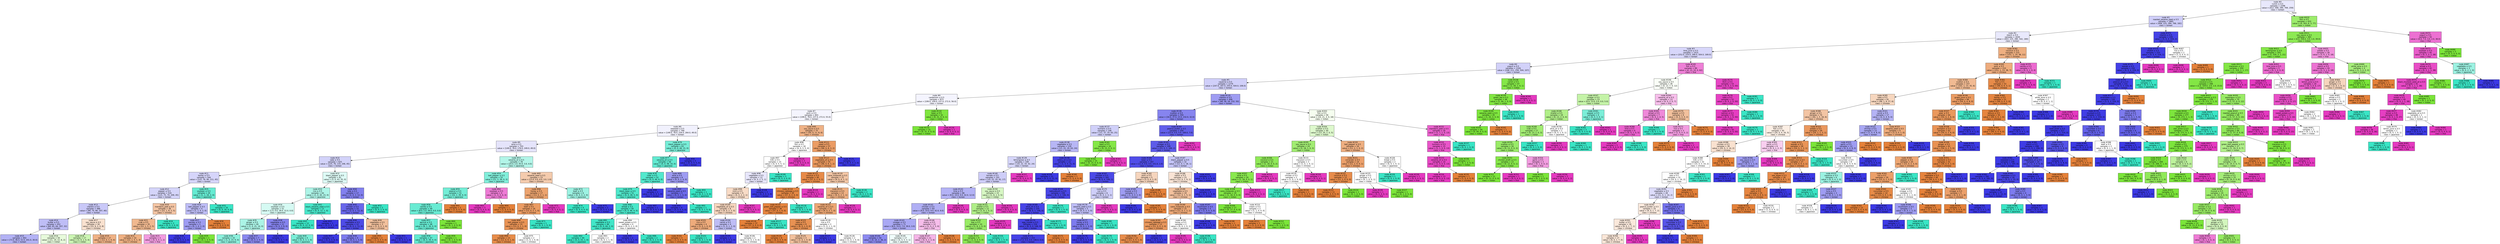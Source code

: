 digraph Tree {
node [shape=box, style="filled", color="black", fontname="helvetica"] ;
edge [fontname="helvetica"] ;
0 [label=<node &#35;0<br/>cumin &le; 0.5<br/>samples = 2298<br/>value = [412, 568, 290, 769, 259]<br/>class = korean>, fillcolor="#e8e8fc"] ;
1 [label=<node &#35;1<br/>roasted_sesame_seed &le; 0.5<br/>samples = 1865<br/>value = [408, 225, 284, 766, 182]<br/>class = korean>, fillcolor="#cfcef9"] ;
0 -> 1 [labeldistance=2.5, labelangle=45, headlabel="True"] ;
2 [label=<node &#35;2<br/>starch &le; 0.5<br/>samples = 1630<br/>value = [403, 225, 280, 542, 180]<br/>class = korean>, fillcolor="#e9e9fc"] ;
1 -> 2 ;
3 [label=<node &#35;3<br/>lime_juice &le; 0.5<br/>samples = 1415<br/>value = [252.0, 224.0, 266.0, 504.0, 169.0]<br/>class = korean>, fillcolor="#d7d6fa"] ;
2 -> 3 ;
4 [label=<node &#35;4<br/>yogurt &le; 0.5<br/>samples = 1326<br/>value = [248, 211, 256, 504, 107]<br/>class = korean>, fillcolor="#d2d1f9"] ;
3 -> 4 ;
5 [label=<node &#35;5<br/>cayenne &le; 0.5<br/>samples = 1279<br/>value = [247.0, 167.0, 255.0, 504.0, 106.0]<br/>class = korean>, fillcolor="#d0cff9"] ;
4 -> 5 ;
6 [label=<node &#35;6<br/>cardamom &le; 0.5<br/>samples = 873<br/>value = [199.0, 109.0, 237.0, 272.0, 56.0]<br/>class = korean>, fillcolor="#f4f4fe"] ;
5 -> 6 ;
7 [label=<node &#35;7<br/>pork &le; 0.5<br/>samples = 841<br/>value = [199.0, 78.0, 237.0, 272.0, 55.0]<br/>class = korean>, fillcolor="#f4f4fd"] ;
6 -> 7 ;
8 [label=<node &#35;8<br/>seaweed &le; 0.5<br/>samples = 766<br/>value = [149.0, 78.0, 226.0, 264.0, 49.0]<br/>class = korean>, fillcolor="#f1f1fd"] ;
7 -> 8 ;
9 [label=<node &#35;9<br/>wine &le; 0.5<br/>samples = 703<br/>value = [149.0, 78.0, 178.0, 249.0, 49.0]<br/>class = korean>, fillcolor="#e5e4fb"] ;
8 -> 9 ;
10 [label=<node &#35;10<br/>sake &le; 0.5<br/>samples = 625<br/>value = [125, 76, 133, 246, 45]<br/>class = korean>, fillcolor="#d2d2f9"] ;
9 -> 10 ;
11 [label=<node &#35;11<br/>barley &le; 0.5<br/>samples = 544<br/>value = [122, 76, 90, 211, 45]<br/>class = korean>, fillcolor="#d6d5fa"] ;
10 -> 11 ;
12 [label=<node &#35;12<br/>pepper &le; 0.5<br/>samples = 524<br/>value = [121, 75, 74, 209, 45]<br/>class = korean>, fillcolor="#d4d4f9"] ;
11 -> 12 ;
13 [label=<node &#35;13<br/>cilantro &le; 0.5<br/>samples = 486<br/>value = [99, 74, 66, 207, 40]<br/>class = korean>, fillcolor="#c9c8f8"] ;
12 -> 13 ;
14 [label=<node &#35;14<br/>butter &le; 0.5<br/>samples = 452<br/>value = [84, 65, 64, 207, 32]<br/>class = korean>, fillcolor="#bebdf6"] ;
13 -> 14 ;
15 [label=<node &#35;15<br/>samples = 402<br/>value = [73.0, 46.0, 52.0, 201.0, 30.0]<br/>class = korean>, fillcolor="#b3b2f5"] ;
14 -> 15 ;
16 [label=<node &#35;16<br/>samples = 50<br/>value = [11, 19, 12, 6, 2]<br/>class = indian>, fillcolor="#e7fadb"] ;
14 -> 16 ;
17 [label=<node &#35;17<br/>soy_sauce &le; 0.5<br/>samples = 34<br/>value = [15, 9, 2, 0, 8]<br/>class = chinese>, fillcolor="#f9e1cf"] ;
13 -> 17 ;
18 [label=<node &#35;18<br/>samples = 17<br/>value = [3, 9, 1, 0, 4]<br/>class = indian>, fillcolor="#ccf5b3"] ;
17 -> 18 ;
19 [label=<node &#35;19<br/>samples = 17<br/>value = [12, 0, 1, 0, 4]<br/>class = chinese>, fillcolor="#efb185"] ;
17 -> 19 ;
20 [label=<node &#35;20<br/>mandarin_peel &le; 0.5<br/>samples = 38<br/>value = [22, 1, 8, 2, 5]<br/>class = chinese>, fillcolor="#f3c4a3"] ;
12 -> 20 ;
21 [label=<node &#35;21<br/>crab &le; 0.5<br/>samples = 35<br/>value = [22, 1, 5, 2, 5]<br/>class = chinese>, fillcolor="#f0b88f"] ;
20 -> 21 ;
22 [label=<node &#35;22<br/>samples = 32<br/>value = [22, 1, 5, 1, 3]<br/>class = chinese>, fillcolor="#efb082"] ;
21 -> 22 ;
23 [label=<node &#35;23<br/>samples = 3<br/>value = [0, 0, 0, 1, 2]<br/>class = thai>, fillcolor="#f29ce0"] ;
21 -> 23 ;
24 [label=<node &#35;24<br/>samples = 3<br/>value = [0, 0, 3, 0, 0]<br/>class = japanese>, fillcolor="#39e5c5"] ;
20 -> 24 ;
25 [label=<node &#35;25<br/>soybean &le; 0.5<br/>samples = 20<br/>value = [1, 1, 16, 2, 0]<br/>class = japanese>, fillcolor="#65ebd2"] ;
11 -> 25 ;
26 [label=<node &#35;26<br/>bell_pepper &le; 0.5<br/>samples = 4<br/>value = [1, 1, 0, 2, 0]<br/>class = korean>, fillcolor="#bebdf6"] ;
25 -> 26 ;
27 [label=<node &#35;27<br/>parsley &le; 0.5<br/>samples = 3<br/>value = [0, 1, 0, 2, 0]<br/>class = korean>, fillcolor="#9e9cf2"] ;
26 -> 27 ;
28 [label=<node &#35;28<br/>samples = 2<br/>value = [0, 0, 0, 2, 0]<br/>class = korean>, fillcolor="#3c39e5"] ;
27 -> 28 ;
29 [label=<node &#35;29<br/>samples = 1<br/>value = [0, 1, 0, 0, 0]<br/>class = indian>, fillcolor="#7be539"] ;
27 -> 29 ;
30 [label=<node &#35;30<br/>samples = 1<br/>value = [1, 0, 0, 0, 0]<br/>class = chinese>, fillcolor="#e58139"] ;
26 -> 30 ;
31 [label=<node &#35;31<br/>samples = 16<br/>value = [0, 0, 16, 0, 0]<br/>class = japanese>, fillcolor="#39e5c5"] ;
25 -> 31 ;
32 [label=<node &#35;32<br/>black_pepper &le; 0.5<br/>samples = 81<br/>value = [3, 0, 43, 35, 0]<br/>class = japanese>, fillcolor="#ddfaf5"] ;
10 -> 32 ;
33 [label=<node &#35;33<br/>rice &le; 0.5<br/>samples = 64<br/>value = [1, 0, 40, 23, 0]<br/>class = japanese>, fillcolor="#adf4e7"] ;
32 -> 33 ;
34 [label=<node &#35;34<br/>soybean &le; 0.5<br/>samples = 51<br/>value = [1.0, 0.0, 28.0, 22.0, 0.0]<br/>class = japanese>, fillcolor="#d6faf3"] ;
33 -> 34 ;
35 [label=<node &#35;35<br/>ginger &le; 0.5<br/>samples = 40<br/>value = [1, 0, 25, 14, 0]<br/>class = japanese>, fillcolor="#abf4e6"] ;
34 -> 35 ;
36 [label=<node &#35;36<br/>samples = 33<br/>value = [1, 0, 23, 9, 0]<br/>class = japanese>, fillcolor="#8cf0dd"] ;
35 -> 36 ;
37 [label=<node &#35;37<br/>samples = 7<br/>value = [0, 0, 2, 5, 0]<br/>class = korean>, fillcolor="#8a88ef"] ;
35 -> 37 ;
38 [label=<node &#35;38<br/>vegetable &le; 0.5<br/>samples = 11<br/>value = [0, 0, 3, 8, 0]<br/>class = korean>, fillcolor="#8583ef"] ;
34 -> 38 ;
39 [label=<node &#35;39<br/>samples = 7<br/>value = [0, 0, 0, 7, 0]<br/>class = korean>, fillcolor="#3c39e5"] ;
38 -> 39 ;
40 [label=<node &#35;40<br/>samples = 4<br/>value = [0, 0, 3, 1, 0]<br/>class = japanese>, fillcolor="#7beed8"] ;
38 -> 40 ;
41 [label=<node &#35;41<br/>black_sesame_seed &le; 0.5<br/>samples = 13<br/>value = [0, 0, 12, 1, 0]<br/>class = japanese>, fillcolor="#49e7ca"] ;
33 -> 41 ;
42 [label=<node &#35;42<br/>samples = 12<br/>value = [0, 0, 12, 0, 0]<br/>class = japanese>, fillcolor="#39e5c5"] ;
41 -> 42 ;
43 [label=<node &#35;43<br/>samples = 1<br/>value = [0, 0, 0, 1, 0]<br/>class = korean>, fillcolor="#3c39e5"] ;
41 -> 43 ;
44 [label=<node &#35;44<br/>kelp &le; 0.5<br/>samples = 17<br/>value = [2, 0, 3, 12, 0]<br/>class = korean>, fillcolor="#8280ee"] ;
32 -> 44 ;
45 [label=<node &#35;45<br/>chicken &le; 0.5<br/>samples = 15<br/>value = [2, 0, 1, 12, 0]<br/>class = korean>, fillcolor="#6967eb"] ;
44 -> 45 ;
46 [label=<node &#35;46<br/>vegetable &le; 0.5<br/>samples = 12<br/>value = [0, 0, 1, 11, 0]<br/>class = korean>, fillcolor="#4e4be7"] ;
45 -> 46 ;
47 [label=<node &#35;47<br/>samples = 8<br/>value = [0, 0, 0, 8, 0]<br/>class = korean>, fillcolor="#3c39e5"] ;
46 -> 47 ;
48 [label=<node &#35;48<br/>samples = 4<br/>value = [0, 0, 1, 3, 0]<br/>class = korean>, fillcolor="#7d7bee"] ;
46 -> 48 ;
49 [label=<node &#35;49<br/>vegetable &le; 0.5<br/>samples = 3<br/>value = [2, 0, 0, 1, 0]<br/>class = chinese>, fillcolor="#f2c09c"] ;
45 -> 49 ;
50 [label=<node &#35;50<br/>samples = 2<br/>value = [2, 0, 0, 0, 0]<br/>class = chinese>, fillcolor="#e58139"] ;
49 -> 50 ;
51 [label=<node &#35;51<br/>samples = 1<br/>value = [0, 0, 0, 1, 0]<br/>class = korean>, fillcolor="#3c39e5"] ;
49 -> 51 ;
52 [label=<node &#35;52<br/>samples = 2<br/>value = [0, 0, 2, 0, 0]<br/>class = japanese>, fillcolor="#39e5c5"] ;
44 -> 52 ;
53 [label=<node &#35;53<br/>sesame_oil &le; 0.5<br/>samples = 78<br/>value = [24.0, 2.0, 45.0, 3.0, 4.0]<br/>class = japanese>, fillcolor="#b2f5e8"] ;
9 -> 53 ;
54 [label=<node &#35;54<br/>bell_pepper &le; 0.5<br/>samples = 55<br/>value = [11, 2, 39, 0, 3]<br/>class = japanese>, fillcolor="#81eeda"] ;
53 -> 54 ;
55 [label=<node &#35;55<br/>peanut &le; 0.5<br/>samples = 51<br/>value = [10, 2, 39, 0, 0]<br/>class = japanese>, fillcolor="#73edd6"] ;
54 -> 55 ;
56 [label=<node &#35;56<br/>vanilla &le; 0.5<br/>samples = 49<br/>value = [8.0, 2.0, 39.0, 0.0, 0.0]<br/>class = japanese>, fillcolor="#69ebd3"] ;
55 -> 56 ;
57 [label=<node &#35;57<br/>apricot &le; 0.5<br/>samples = 48<br/>value = [8, 1, 39, 0, 0]<br/>class = japanese>, fillcolor="#66ebd2"] ;
56 -> 57 ;
58 [label=<node &#35;58<br/>samples = 47<br/>value = [8, 0, 39, 0, 0]<br/>class = japanese>, fillcolor="#62ead1"] ;
57 -> 58 ;
59 [label=<node &#35;59<br/>samples = 1<br/>value = [0, 1, 0, 0, 0]<br/>class = indian>, fillcolor="#7be539"] ;
57 -> 59 ;
60 [label=<node &#35;60<br/>samples = 1<br/>value = [0, 1, 0, 0, 0]<br/>class = indian>, fillcolor="#7be539"] ;
56 -> 60 ;
61 [label=<node &#35;61<br/>samples = 2<br/>value = [2, 0, 0, 0, 0]<br/>class = chinese>, fillcolor="#e58139"] ;
55 -> 61 ;
62 [label=<node &#35;62<br/>soybean &le; 0.5<br/>samples = 4<br/>value = [1, 0, 0, 0, 3]<br/>class = thai>, fillcolor="#ee7bd5"] ;
54 -> 62 ;
63 [label=<node &#35;63<br/>samples = 3<br/>value = [0, 0, 0, 0, 3]<br/>class = thai>, fillcolor="#e539c0"] ;
62 -> 63 ;
64 [label=<node &#35;64<br/>samples = 1<br/>value = [1, 0, 0, 0, 0]<br/>class = chinese>, fillcolor="#e58139"] ;
62 -> 64 ;
65 [label=<node &#35;65<br/>sesame_seed &le; 0.5<br/>samples = 23<br/>value = [13.0, 0.0, 6.0, 3.0, 1.0]<br/>class = chinese>, fillcolor="#f4cbad"] ;
53 -> 65 ;
66 [label=<node &#35;66<br/>honey &le; 0.5<br/>samples = 17<br/>value = [13, 0, 2, 1, 1]<br/>class = chinese>, fillcolor="#eca36e"] ;
65 -> 66 ;
67 [label=<node &#35;67<br/>beef &le; 0.5<br/>samples = 16<br/>value = [13, 0, 2, 1, 0]<br/>class = chinese>, fillcolor="#eb9c63"] ;
66 -> 67 ;
68 [label=<node &#35;68<br/>bell_pepper &le; 0.5<br/>samples = 15<br/>value = [13, 0, 1, 1, 0]<br/>class = chinese>, fillcolor="#e99355"] ;
67 -> 68 ;
69 [label=<node &#35;69<br/>samples = 13<br/>value = [12, 0, 0, 1, 0]<br/>class = chinese>, fillcolor="#e78c49"] ;
68 -> 69 ;
70 [label=<node &#35;70<br/>samples = 2<br/>value = [1, 0, 1, 0, 0]<br/>class = chinese>, fillcolor="#ffffff"] ;
68 -> 70 ;
71 [label=<node &#35;71<br/>samples = 1<br/>value = [0, 0, 1, 0, 0]<br/>class = japanese>, fillcolor="#39e5c5"] ;
67 -> 71 ;
72 [label=<node &#35;72<br/>samples = 1<br/>value = [0, 0, 0, 0, 1]<br/>class = thai>, fillcolor="#e539c0"] ;
66 -> 72 ;
73 [label=<node &#35;73<br/>beef &le; 0.5<br/>samples = 6<br/>value = [0, 0, 4, 2, 0]<br/>class = japanese>, fillcolor="#9cf2e2"] ;
65 -> 73 ;
74 [label=<node &#35;74<br/>samples = 4<br/>value = [0, 0, 4, 0, 0]<br/>class = japanese>, fillcolor="#39e5c5"] ;
73 -> 74 ;
75 [label=<node &#35;75<br/>samples = 2<br/>value = [0, 0, 0, 2, 0]<br/>class = korean>, fillcolor="#3c39e5"] ;
73 -> 75 ;
76 [label=<node &#35;76<br/>black_pepper &le; 0.5<br/>samples = 63<br/>value = [0, 0, 48, 15, 0]<br/>class = japanese>, fillcolor="#77edd7"] ;
8 -> 76 ;
77 [label=<node &#35;77<br/>sesame_oil &le; 0.5<br/>samples = 58<br/>value = [0, 0, 48, 10, 0]<br/>class = japanese>, fillcolor="#62ead1"] ;
76 -> 77 ;
78 [label=<node &#35;78<br/>cider &le; 0.5<br/>samples = 52<br/>value = [0, 0, 46, 6, 0]<br/>class = japanese>, fillcolor="#53e8cd"] ;
77 -> 78 ;
79 [label=<node &#35;79<br/>black_bean &le; 0.5<br/>samples = 51<br/>value = [0, 0, 46, 5, 0]<br/>class = japanese>, fillcolor="#4fe8cb"] ;
78 -> 79 ;
80 [label=<node &#35;80<br/>wheat &le; 0.5<br/>samples = 50<br/>value = [0, 0, 46, 4, 0]<br/>class = japanese>, fillcolor="#4ae7ca"] ;
79 -> 80 ;
81 [label=<node &#35;81<br/>vegetable &le; 0.5<br/>samples = 46<br/>value = [0, 0, 44, 2, 0]<br/>class = japanese>, fillcolor="#42e6c8"] ;
80 -> 81 ;
82 [label=<node &#35;82<br/>samples = 44<br/>value = [0, 0, 43, 1, 0]<br/>class = japanese>, fillcolor="#3ee6c6"] ;
81 -> 82 ;
83 [label=<node &#35;83<br/>samples = 2<br/>value = [0, 0, 1, 1, 0]<br/>class = japanese>, fillcolor="#ffffff"] ;
81 -> 83 ;
84 [label=<node &#35;84<br/>sweet_potato &le; 0.5<br/>samples = 4<br/>value = [0, 0, 2, 2, 0]<br/>class = japanese>, fillcolor="#ffffff"] ;
80 -> 84 ;
85 [label=<node &#35;85<br/>samples = 2<br/>value = [0, 0, 0, 2, 0]<br/>class = korean>, fillcolor="#3c39e5"] ;
84 -> 85 ;
86 [label=<node &#35;86<br/>samples = 2<br/>value = [0, 0, 2, 0, 0]<br/>class = japanese>, fillcolor="#39e5c5"] ;
84 -> 86 ;
87 [label=<node &#35;87<br/>samples = 1<br/>value = [0, 0, 0, 1, 0]<br/>class = korean>, fillcolor="#3c39e5"] ;
79 -> 87 ;
88 [label=<node &#35;88<br/>samples = 1<br/>value = [0, 0, 0, 1, 0]<br/>class = korean>, fillcolor="#3c39e5"] ;
78 -> 88 ;
89 [label=<node &#35;89<br/>wine &le; 0.5<br/>samples = 6<br/>value = [0, 0, 2, 4, 0]<br/>class = korean>, fillcolor="#9e9cf2"] ;
77 -> 89 ;
90 [label=<node &#35;90<br/>sesame_seed &le; 0.5<br/>samples = 5<br/>value = [0, 0, 1, 4, 0]<br/>class = korean>, fillcolor="#6d6aec"] ;
89 -> 90 ;
91 [label=<node &#35;91<br/>samples = 4<br/>value = [0, 0, 0, 4, 0]<br/>class = korean>, fillcolor="#3c39e5"] ;
90 -> 91 ;
92 [label=<node &#35;92<br/>samples = 1<br/>value = [0, 0, 1, 0, 0]<br/>class = japanese>, fillcolor="#39e5c5"] ;
90 -> 92 ;
93 [label=<node &#35;93<br/>samples = 1<br/>value = [0, 0, 1, 0, 0]<br/>class = japanese>, fillcolor="#39e5c5"] ;
89 -> 93 ;
94 [label=<node &#35;94<br/>samples = 5<br/>value = [0, 0, 0, 5, 0]<br/>class = korean>, fillcolor="#3c39e5"] ;
76 -> 94 ;
95 [label=<node &#35;95<br/>soy_sauce &le; 0.5<br/>samples = 75<br/>value = [50, 0, 11, 8, 6]<br/>class = chinese>, fillcolor="#efb286"] ;
7 -> 95 ;
96 [label=<node &#35;96<br/>fish &le; 0.5<br/>samples = 18<br/>value = [4, 0, 5, 5, 4]<br/>class = japanese>, fillcolor="#ffffff"] ;
95 -> 96 ;
97 [label=<node &#35;97<br/>milk &le; 0.5<br/>samples = 15<br/>value = [4, 0, 5, 5, 1]<br/>class = japanese>, fillcolor="#ffffff"] ;
96 -> 97 ;
98 [label=<node &#35;98<br/>vegetable &le; 0.5<br/>samples = 12<br/>value = [4, 0, 2, 5, 1]<br/>class = korean>, fillcolor="#e7e6fc"] ;
97 -> 98 ;
99 [label=<node &#35;99<br/>mint &le; 0.5<br/>samples = 9<br/>value = [4, 0, 2, 2, 1]<br/>class = chinese>, fillcolor="#f8dbc6"] ;
98 -> 99 ;
100 [label=<node &#35;100<br/>vegetable_oil &le; 0.5<br/>samples = 8<br/>value = [4, 0, 2, 2, 0]<br/>class = chinese>, fillcolor="#f6d5bd"] ;
99 -> 100 ;
101 [label=<node &#35;101<br/>rice &le; 0.5<br/>samples = 4<br/>value = [3, 0, 1, 0, 0]<br/>class = chinese>, fillcolor="#eeab7b"] ;
100 -> 101 ;
102 [label=<node &#35;102<br/>samples = 3<br/>value = [3, 0, 0, 0, 0]<br/>class = chinese>, fillcolor="#e58139"] ;
101 -> 102 ;
103 [label=<node &#35;103<br/>samples = 1<br/>value = [0, 0, 1, 0, 0]<br/>class = japanese>, fillcolor="#39e5c5"] ;
101 -> 103 ;
104 [label=<node &#35;104<br/>carrot &le; 0.5<br/>samples = 4<br/>value = [1, 0, 1, 2, 0]<br/>class = korean>, fillcolor="#bebdf6"] ;
100 -> 104 ;
105 [label=<node &#35;105<br/>samples = 2<br/>value = [0, 0, 0, 2, 0]<br/>class = korean>, fillcolor="#3c39e5"] ;
104 -> 105 ;
106 [label=<node &#35;106<br/>samples = 2<br/>value = [1, 0, 1, 0, 0]<br/>class = chinese>, fillcolor="#ffffff"] ;
104 -> 106 ;
107 [label=<node &#35;107<br/>samples = 1<br/>value = [0, 0, 0, 0, 1]<br/>class = thai>, fillcolor="#e539c0"] ;
99 -> 107 ;
108 [label=<node &#35;108<br/>samples = 3<br/>value = [0, 0, 0, 3, 0]<br/>class = korean>, fillcolor="#3c39e5"] ;
98 -> 108 ;
109 [label=<node &#35;109<br/>samples = 3<br/>value = [0, 0, 3, 0, 0]<br/>class = japanese>, fillcolor="#39e5c5"] ;
97 -> 109 ;
110 [label=<node &#35;110<br/>samples = 3<br/>value = [0, 0, 0, 0, 3]<br/>class = thai>, fillcolor="#e539c0"] ;
96 -> 110 ;
111 [label=<node &#35;111<br/>yeast &le; 0.5<br/>samples = 57<br/>value = [46, 0, 6, 3, 2]<br/>class = chinese>, fillcolor="#eb9c64"] ;
95 -> 111 ;
112 [label=<node &#35;112<br/>vegetable_oil &le; 0.5<br/>samples = 55<br/>value = [46, 0, 6, 1, 2]<br/>class = chinese>, fillcolor="#ea985d"] ;
111 -> 112 ;
113 [label=<node &#35;113<br/>coconut &le; 0.5<br/>samples = 40<br/>value = [37, 0, 2, 0, 1]<br/>class = chinese>, fillcolor="#e78b49"] ;
112 -> 113 ;
114 [label=<node &#35;114<br/>chinese_cabbage &le; 0.5<br/>samples = 39<br/>value = [37, 0, 2, 0, 0]<br/>class = chinese>, fillcolor="#e68844"] ;
113 -> 114 ;
115 [label=<node &#35;115<br/>green_bell_pepper &le; 0.5<br/>samples = 38<br/>value = [37, 0, 1, 0, 0]<br/>class = chinese>, fillcolor="#e6843e"] ;
114 -> 115 ;
116 [label=<node &#35;116<br/>samples = 37<br/>value = [37, 0, 0, 0, 0]<br/>class = chinese>, fillcolor="#e58139"] ;
115 -> 116 ;
117 [label=<node &#35;117<br/>samples = 1<br/>value = [0, 0, 1, 0, 0]<br/>class = japanese>, fillcolor="#39e5c5"] ;
115 -> 117 ;
118 [label=<node &#35;118<br/>samples = 1<br/>value = [0, 0, 1, 0, 0]<br/>class = japanese>, fillcolor="#39e5c5"] ;
114 -> 118 ;
119 [label=<node &#35;119<br/>samples = 1<br/>value = [0, 0, 0, 0, 1]<br/>class = thai>, fillcolor="#e539c0"] ;
113 -> 119 ;
120 [label=<node &#35;120<br/>cane_molasses &le; 0.5<br/>samples = 15<br/>value = [9, 0, 4, 1, 1]<br/>class = chinese>, fillcolor="#f3c6a5"] ;
112 -> 120 ;
121 [label=<node &#35;121<br/>macaroni &le; 0.5<br/>samples = 13<br/>value = [9, 0, 2, 1, 1]<br/>class = chinese>, fillcolor="#eeaf81"] ;
120 -> 121 ;
122 [label=<node &#35;122<br/>sesame_oil &le; 0.5<br/>samples = 12<br/>value = [9, 0, 2, 1, 0]<br/>class = chinese>, fillcolor="#eda774"] ;
121 -> 122 ;
123 [label=<node &#35;123<br/>sake &le; 0.5<br/>samples = 9<br/>value = [8, 0, 1, 0, 0]<br/>class = chinese>, fillcolor="#e89152"] ;
122 -> 123 ;
124 [label=<node &#35;124<br/>samples = 6<br/>value = [6, 0, 0, 0, 0]<br/>class = chinese>, fillcolor="#e58139"] ;
123 -> 124 ;
125 [label=<node &#35;125<br/>samples = 3<br/>value = [2, 0, 1, 0, 0]<br/>class = chinese>, fillcolor="#f2c09c"] ;
123 -> 125 ;
126 [label=<node &#35;126<br/>rice &le; 0.5<br/>samples = 3<br/>value = [1, 0, 1, 1, 0]<br/>class = chinese>, fillcolor="#ffffff"] ;
122 -> 126 ;
127 [label=<node &#35;127<br/>samples = 1<br/>value = [0, 0, 0, 1, 0]<br/>class = korean>, fillcolor="#3c39e5"] ;
126 -> 127 ;
128 [label=<node &#35;128<br/>samples = 2<br/>value = [1, 0, 1, 0, 0]<br/>class = chinese>, fillcolor="#ffffff"] ;
126 -> 128 ;
129 [label=<node &#35;129<br/>samples = 1<br/>value = [0, 0, 0, 0, 1]<br/>class = thai>, fillcolor="#e539c0"] ;
121 -> 129 ;
130 [label=<node &#35;130<br/>samples = 2<br/>value = [0, 0, 2, 0, 0]<br/>class = japanese>, fillcolor="#39e5c5"] ;
120 -> 130 ;
131 [label=<node &#35;131<br/>samples = 2<br/>value = [0, 0, 0, 2, 0]<br/>class = korean>, fillcolor="#3c39e5"] ;
111 -> 131 ;
132 [label=<node &#35;132<br/>bean &le; 0.5<br/>samples = 32<br/>value = [0, 31, 0, 0, 1]<br/>class = indian>, fillcolor="#7fe63f"] ;
6 -> 132 ;
133 [label=<node &#35;133<br/>samples = 31<br/>value = [0, 31, 0, 0, 0]<br/>class = indian>, fillcolor="#7be539"] ;
132 -> 133 ;
134 [label=<node &#35;134<br/>samples = 1<br/>value = [0, 0, 0, 0, 1]<br/>class = thai>, fillcolor="#e539c0"] ;
132 -> 134 ;
135 [label=<node &#35;135<br/>cilantro &le; 0.5<br/>samples = 406<br/>value = [48, 58, 18, 232, 50]<br/>class = korean>, fillcolor="#9e9cf2"] ;
5 -> 135 ;
136 [label=<node &#35;136<br/>scallion &le; 0.5<br/>samples = 350<br/>value = [34.0, 37.0, 15.0, 232.0, 32.0]<br/>class = korean>, fillcolor="#8684ef"] ;
135 -> 136 ;
137 [label=<node &#35;137<br/>turmeric &le; 0.5<br/>samples = 146<br/>value = [11, 37, 10, 63, 25]<br/>class = korean>, fillcolor="#d0d0f9"] ;
136 -> 137 ;
138 [label=<node &#35;138<br/>vegetable &le; 0.5<br/>samples = 130<br/>value = [11, 22, 10, 63, 24]<br/>class = korean>, fillcolor="#b7b6f5"] ;
137 -> 138 ;
139 [label=<node &#35;139<br/>lemongrass &le; 0.5<br/>samples = 108<br/>value = [10, 22, 10, 42, 24]<br/>class = korean>, fillcolor="#d5d5f9"] ;
138 -> 139 ;
140 [label=<node &#35;140<br/>tomato &le; 0.5<br/>samples = 101<br/>value = [10, 22, 10, 42, 17]<br/>class = korean>, fillcolor="#cecdf8"] ;
139 -> 140 ;
141 [label=<node &#35;141<br/>lime &le; 0.5<br/>samples = 86<br/>value = [9.0, 14.0, 9.0, 42.0, 12.0]<br/>class = korean>, fillcolor="#b3b2f5"] ;
140 -> 141 ;
142 [label=<node &#35;142<br/>chicken &le; 0.5<br/>samples = 83<br/>value = [9.0, 14.0, 9.0, 42.0, 9.0]<br/>class = korean>, fillcolor="#b0aff4"] ;
141 -> 142 ;
143 [label=<node &#35;143<br/>vinegar &le; 0.5<br/>samples = 71<br/>value = [8.0, 14.0, 7.0, 39.0, 3.0]<br/>class = korean>, fillcolor="#a9a8f4"] ;
142 -> 143 ;
144 [label=<node &#35;144<br/>samples = 54<br/>value = [4, 10, 2, 36, 2]<br/>class = korean>, fillcolor="#8c8af0"] ;
143 -> 144 ;
145 [label=<node &#35;145<br/>samples = 17<br/>value = [4, 4, 5, 3, 1]<br/>class = japanese>, fillcolor="#f0fdfb"] ;
143 -> 145 ;
146 [label=<node &#35;146<br/>sherry &le; 0.5<br/>samples = 12<br/>value = [1, 0, 2, 3, 6]<br/>class = thai>, fillcolor="#f6bdea"] ;
142 -> 146 ;
147 [label=<node &#35;147<br/>samples = 11<br/>value = [0, 0, 2, 3, 6]<br/>class = thai>, fillcolor="#f5b5e7"] ;
146 -> 147 ;
148 [label=<node &#35;148<br/>samples = 1<br/>value = [1, 0, 0, 0, 0]<br/>class = chinese>, fillcolor="#e58139"] ;
146 -> 148 ;
149 [label=<node &#35;149<br/>samples = 3<br/>value = [0, 0, 0, 0, 3]<br/>class = thai>, fillcolor="#e539c0"] ;
141 -> 149 ;
150 [label=<node &#35;150<br/>soy_sauce &le; 0.5<br/>samples = 15<br/>value = [1, 8, 1, 0, 5]<br/>class = indian>, fillcolor="#d7f7c4"] ;
140 -> 150 ;
151 [label=<node &#35;151<br/>shallot &le; 0.5<br/>samples = 12<br/>value = [1, 8, 1, 0, 2]<br/>class = indian>, fillcolor="#b0ef88"] ;
150 -> 151 ;
152 [label=<node &#35;152<br/>bay &le; 0.5<br/>samples = 10<br/>value = [1, 8, 1, 0, 0]<br/>class = indian>, fillcolor="#98eb65"] ;
151 -> 152 ;
153 [label=<node &#35;153<br/>samples = 9<br/>value = [1, 8, 0, 0, 0]<br/>class = indian>, fillcolor="#8ce852"] ;
152 -> 153 ;
154 [label=<node &#35;154<br/>samples = 1<br/>value = [0, 0, 1, 0, 0]<br/>class = japanese>, fillcolor="#39e5c5"] ;
152 -> 154 ;
155 [label=<node &#35;155<br/>samples = 2<br/>value = [0, 0, 0, 0, 2]<br/>class = thai>, fillcolor="#e539c0"] ;
151 -> 155 ;
156 [label=<node &#35;156<br/>samples = 3<br/>value = [0, 0, 0, 0, 3]<br/>class = thai>, fillcolor="#e539c0"] ;
150 -> 156 ;
157 [label=<node &#35;157<br/>samples = 7<br/>value = [0, 0, 0, 0, 7]<br/>class = thai>, fillcolor="#e539c0"] ;
139 -> 157 ;
158 [label=<node &#35;158<br/>celery_oil &le; 0.5<br/>samples = 22<br/>value = [1, 0, 0, 21, 0]<br/>class = korean>, fillcolor="#4542e6"] ;
138 -> 158 ;
159 [label=<node &#35;159<br/>samples = 21<br/>value = [0, 0, 0, 21, 0]<br/>class = korean>, fillcolor="#3c39e5"] ;
158 -> 159 ;
160 [label=<node &#35;160<br/>samples = 1<br/>value = [1, 0, 0, 0, 0]<br/>class = chinese>, fillcolor="#e58139"] ;
158 -> 160 ;
161 [label=<node &#35;161<br/>basil &le; 0.5<br/>samples = 16<br/>value = [0, 15, 0, 0, 1]<br/>class = indian>, fillcolor="#84e746"] ;
137 -> 161 ;
162 [label=<node &#35;162<br/>samples = 15<br/>value = [0, 15, 0, 0, 0]<br/>class = indian>, fillcolor="#7be539"] ;
161 -> 162 ;
163 [label=<node &#35;163<br/>samples = 1<br/>value = [0, 0, 0, 0, 1]<br/>class = thai>, fillcolor="#e539c0"] ;
161 -> 163 ;
164 [label=<node &#35;164<br/>peanut_butter &le; 0.5<br/>samples = 204<br/>value = [23.0, 0.0, 5.0, 169.0, 7.0]<br/>class = korean>, fillcolor="#625fea"] ;
136 -> 164 ;
165 [label=<node &#35;165<br/>vinegar &le; 0.5<br/>samples = 199<br/>value = [23, 0, 5, 169, 2]<br/>class = korean>, fillcolor="#5d5be9"] ;
164 -> 165 ;
166 [label=<node &#35;166<br/>bean &le; 0.5<br/>samples = 167<br/>value = [11.0, 0.0, 4.0, 151.0, 1.0]<br/>class = korean>, fillcolor="#504de8"] ;
165 -> 166 ;
167 [label=<node &#35;167<br/>chicken &le; 0.5<br/>samples = 162<br/>value = [8, 0, 4, 149, 1]<br/>class = korean>, fillcolor="#4c4ae7"] ;
166 -> 167 ;
168 [label=<node &#35;168<br/>katsuobushi &le; 0.5<br/>samples = 156<br/>value = [8, 0, 2, 146, 0]<br/>class = korean>, fillcolor="#4946e7"] ;
167 -> 168 ;
169 [label=<node &#35;169<br/>olive_oil &le; 0.5<br/>samples = 155<br/>value = [8, 0, 1, 146, 0]<br/>class = korean>, fillcolor="#4845e7"] ;
168 -> 169 ;
170 [label=<node &#35;170<br/>egg_noodle &le; 0.5<br/>samples = 154<br/>value = [8, 0, 0, 146, 0]<br/>class = korean>, fillcolor="#4744e6"] ;
169 -> 170 ;
171 [label=<node &#35;171<br/>samples = 153<br/>value = [7.0, 0.0, 0.0, 146.0, 0.0]<br/>class = korean>, fillcolor="#4542e6"] ;
170 -> 171 ;
172 [label=<node &#35;172<br/>samples = 1<br/>value = [1, 0, 0, 0, 0]<br/>class = chinese>, fillcolor="#e58139"] ;
170 -> 172 ;
173 [label=<node &#35;173<br/>samples = 1<br/>value = [0, 0, 1, 0, 0]<br/>class = japanese>, fillcolor="#39e5c5"] ;
169 -> 173 ;
174 [label=<node &#35;174<br/>samples = 1<br/>value = [0, 0, 1, 0, 0]<br/>class = japanese>, fillcolor="#39e5c5"] ;
168 -> 174 ;
175 [label=<node &#35;175<br/>nut &le; 0.5<br/>samples = 6<br/>value = [0, 0, 2, 3, 1]<br/>class = korean>, fillcolor="#cecef8"] ;
167 -> 175 ;
176 [label=<node &#35;176<br/>sesame_seed &le; 0.5<br/>samples = 5<br/>value = [0, 0, 2, 3, 0]<br/>class = korean>, fillcolor="#bebdf6"] ;
175 -> 176 ;
177 [label=<node &#35;177<br/>honey &le; 0.5<br/>samples = 4<br/>value = [0, 0, 1, 3, 0]<br/>class = korean>, fillcolor="#7d7bee"] ;
176 -> 177 ;
178 [label=<node &#35;178<br/>samples = 3<br/>value = [0, 0, 0, 3, 0]<br/>class = korean>, fillcolor="#3c39e5"] ;
177 -> 178 ;
179 [label=<node &#35;179<br/>samples = 1<br/>value = [0, 0, 1, 0, 0]<br/>class = japanese>, fillcolor="#39e5c5"] ;
177 -> 179 ;
180 [label=<node &#35;180<br/>samples = 1<br/>value = [0, 0, 1, 0, 0]<br/>class = japanese>, fillcolor="#39e5c5"] ;
176 -> 180 ;
181 [label=<node &#35;181<br/>samples = 1<br/>value = [0, 0, 0, 0, 1]<br/>class = thai>, fillcolor="#e539c0"] ;
175 -> 181 ;
182 [label=<node &#35;182<br/>pork &le; 0.5<br/>samples = 5<br/>value = [3, 0, 0, 2, 0]<br/>class = chinese>, fillcolor="#f6d5bd"] ;
166 -> 182 ;
183 [label=<node &#35;183<br/>mussel &le; 0.5<br/>samples = 3<br/>value = [1, 0, 0, 2, 0]<br/>class = korean>, fillcolor="#9e9cf2"] ;
182 -> 183 ;
184 [label=<node &#35;184<br/>samples = 2<br/>value = [0, 0, 0, 2, 0]<br/>class = korean>, fillcolor="#3c39e5"] ;
183 -> 184 ;
185 [label=<node &#35;185<br/>samples = 1<br/>value = [1, 0, 0, 0, 0]<br/>class = chinese>, fillcolor="#e58139"] ;
183 -> 185 ;
186 [label=<node &#35;186<br/>samples = 2<br/>value = [2, 0, 0, 0, 0]<br/>class = chinese>, fillcolor="#e58139"] ;
182 -> 186 ;
187 [label=<node &#35;187<br/>black_pepper &le; 0.5<br/>samples = 32<br/>value = [12, 0, 1, 18, 1]<br/>class = korean>, fillcolor="#c4c4f7"] ;
165 -> 187 ;
188 [label=<node &#35;188<br/>radish &le; 0.5<br/>samples = 23<br/>value = [12, 0, 1, 9, 1]<br/>class = chinese>, fillcolor="#f9e4d5"] ;
187 -> 188 ;
189 [label=<node &#35;189<br/>vegetable &le; 0.5<br/>samples = 19<br/>value = [12, 0, 1, 5, 1]<br/>class = chinese>, fillcolor="#f2c09c"] ;
188 -> 189 ;
190 [label=<node &#35;190<br/>cane_molasses &le; 0.5<br/>samples = 15<br/>value = [11, 0, 1, 2, 1]<br/>class = chinese>, fillcolor="#eda876"] ;
189 -> 190 ;
191 [label=<node &#35;191<br/>chinese_cabbage &le; 0.5<br/>samples = 13<br/>value = [11, 0, 0, 2, 0]<br/>class = chinese>, fillcolor="#ea985d"] ;
190 -> 191 ;
192 [label=<node &#35;192<br/>samples = 12<br/>value = [11, 0, 0, 1, 0]<br/>class = chinese>, fillcolor="#e78c4b"] ;
191 -> 192 ;
193 [label=<node &#35;193<br/>samples = 1<br/>value = [0, 0, 0, 1, 0]<br/>class = korean>, fillcolor="#3c39e5"] ;
191 -> 193 ;
194 [label=<node &#35;194<br/>honey &le; 0.5<br/>samples = 2<br/>value = [0, 0, 1, 0, 1]<br/>class = japanese>, fillcolor="#ffffff"] ;
190 -> 194 ;
195 [label=<node &#35;195<br/>samples = 1<br/>value = [0, 0, 0, 0, 1]<br/>class = thai>, fillcolor="#e539c0"] ;
194 -> 195 ;
196 [label=<node &#35;196<br/>samples = 1<br/>value = [0, 0, 1, 0, 0]<br/>class = japanese>, fillcolor="#39e5c5"] ;
194 -> 196 ;
197 [label=<node &#35;197<br/>mushroom &le; 0.5<br/>samples = 4<br/>value = [1, 0, 0, 3, 0]<br/>class = korean>, fillcolor="#7d7bee"] ;
189 -> 197 ;
198 [label=<node &#35;198<br/>samples = 3<br/>value = [0, 0, 0, 3, 0]<br/>class = korean>, fillcolor="#3c39e5"] ;
197 -> 198 ;
199 [label=<node &#35;199<br/>samples = 1<br/>value = [1, 0, 0, 0, 0]<br/>class = chinese>, fillcolor="#e58139"] ;
197 -> 199 ;
200 [label=<node &#35;200<br/>samples = 4<br/>value = [0, 0, 0, 4, 0]<br/>class = korean>, fillcolor="#3c39e5"] ;
188 -> 200 ;
201 [label=<node &#35;201<br/>samples = 9<br/>value = [0, 0, 0, 9, 0]<br/>class = korean>, fillcolor="#3c39e5"] ;
187 -> 201 ;
202 [label=<node &#35;202<br/>samples = 5<br/>value = [0, 0, 0, 0, 5]<br/>class = thai>, fillcolor="#e539c0"] ;
164 -> 202 ;
203 [label=<node &#35;203<br/>fish &le; 0.5<br/>samples = 56<br/>value = [14, 21, 3, 0, 18]<br/>class = indian>, fillcolor="#f5fdef"] ;
135 -> 203 ;
204 [label=<node &#35;204<br/>scallion &le; 0.5<br/>samples = 40<br/>value = [13, 20, 2, 0, 5]<br/>class = indian>, fillcolor="#ddf8cc"] ;
203 -> 204 ;
205 [label=<node &#35;205<br/>soy_sauce &le; 0.5<br/>samples = 24<br/>value = [2, 18, 1, 0, 3]<br/>class = indian>, fillcolor="#a1ec72"] ;
204 -> 205 ;
206 [label=<node &#35;206<br/>coconut &le; 0.5<br/>samples = 21<br/>value = [1, 18, 0, 0, 2]<br/>class = indian>, fillcolor="#90e958"] ;
205 -> 206 ;
207 [label=<node &#35;207<br/>wine &le; 0.5<br/>samples = 20<br/>value = [1, 18, 0, 0, 1]<br/>class = indian>, fillcolor="#89e84e"] ;
206 -> 207 ;
208 [label=<node &#35;208<br/>cane_molasses &le; 0.5<br/>samples = 19<br/>value = [1, 18, 0, 0, 0]<br/>class = indian>, fillcolor="#82e644"] ;
207 -> 208 ;
209 [label=<node &#35;209<br/>samples = 17<br/>value = [0, 17, 0, 0, 0]<br/>class = indian>, fillcolor="#7be539"] ;
208 -> 209 ;
210 [label=<node &#35;210<br/>cream &le; 0.5<br/>samples = 2<br/>value = [1, 1, 0, 0, 0]<br/>class = chinese>, fillcolor="#ffffff"] ;
208 -> 210 ;
211 [label=<node &#35;211<br/>samples = 1<br/>value = [1, 0, 0, 0, 0]<br/>class = chinese>, fillcolor="#e58139"] ;
210 -> 211 ;
212 [label=<node &#35;212<br/>samples = 1<br/>value = [0, 1, 0, 0, 0]<br/>class = indian>, fillcolor="#7be539"] ;
210 -> 212 ;
213 [label=<node &#35;213<br/>samples = 1<br/>value = [0, 0, 0, 0, 1]<br/>class = thai>, fillcolor="#e539c0"] ;
207 -> 213 ;
214 [label=<node &#35;214<br/>samples = 1<br/>value = [0, 0, 0, 0, 1]<br/>class = thai>, fillcolor="#e539c0"] ;
206 -> 214 ;
215 [label=<node &#35;215<br/>macaroni &le; 0.5<br/>samples = 3<br/>value = [1, 0, 1, 0, 1]<br/>class = chinese>, fillcolor="#ffffff"] ;
205 -> 215 ;
216 [label=<node &#35;216<br/>chicken &le; 0.5<br/>samples = 2<br/>value = [1, 0, 1, 0, 0]<br/>class = chinese>, fillcolor="#ffffff"] ;
215 -> 216 ;
217 [label=<node &#35;217<br/>samples = 1<br/>value = [0, 0, 1, 0, 0]<br/>class = japanese>, fillcolor="#39e5c5"] ;
216 -> 217 ;
218 [label=<node &#35;218<br/>samples = 1<br/>value = [1, 0, 0, 0, 0]<br/>class = chinese>, fillcolor="#e58139"] ;
216 -> 218 ;
219 [label=<node &#35;219<br/>samples = 1<br/>value = [0, 0, 0, 0, 1]<br/>class = thai>, fillcolor="#e539c0"] ;
215 -> 219 ;
220 [label=<node &#35;220<br/>bell_pepper &le; 0.5<br/>samples = 16<br/>value = [11, 2, 1, 0, 2]<br/>class = chinese>, fillcolor="#eeae80"] ;
204 -> 220 ;
221 [label=<node &#35;221<br/>coriander &le; 0.5<br/>samples = 14<br/>value = [11, 2, 0, 0, 1]<br/>class = chinese>, fillcolor="#eca06b"] ;
220 -> 221 ;
222 [label=<node &#35;222<br/>coconut &le; 0.5<br/>samples = 12<br/>value = [11, 1, 0, 0, 0]<br/>class = chinese>, fillcolor="#e78c4b"] ;
221 -> 222 ;
223 [label=<node &#35;223<br/>samples = 11<br/>value = [11, 0, 0, 0, 0]<br/>class = chinese>, fillcolor="#e58139"] ;
222 -> 223 ;
224 [label=<node &#35;224<br/>samples = 1<br/>value = [0, 1, 0, 0, 0]<br/>class = indian>, fillcolor="#7be539"] ;
222 -> 224 ;
225 [label=<node &#35;225<br/>ginger &le; 0.5<br/>samples = 2<br/>value = [0, 1, 0, 0, 1]<br/>class = indian>, fillcolor="#ffffff"] ;
221 -> 225 ;
226 [label=<node &#35;226<br/>samples = 1<br/>value = [0, 0, 0, 0, 1]<br/>class = thai>, fillcolor="#e539c0"] ;
225 -> 226 ;
227 [label=<node &#35;227<br/>samples = 1<br/>value = [0, 1, 0, 0, 0]<br/>class = indian>, fillcolor="#7be539"] ;
225 -> 227 ;
228 [label=<node &#35;228<br/>bread &le; 0.5<br/>samples = 2<br/>value = [0, 0, 1, 0, 1]<br/>class = japanese>, fillcolor="#ffffff"] ;
220 -> 228 ;
229 [label=<node &#35;229<br/>samples = 1<br/>value = [0, 0, 1, 0, 0]<br/>class = japanese>, fillcolor="#39e5c5"] ;
228 -> 229 ;
230 [label=<node &#35;230<br/>samples = 1<br/>value = [0, 0, 0, 0, 1]<br/>class = thai>, fillcolor="#e539c0"] ;
228 -> 230 ;
231 [label=<node &#35;231<br/>mandarin_peel &le; 0.5<br/>samples = 16<br/>value = [1, 1, 1, 0, 13]<br/>class = thai>, fillcolor="#ea61cd"] ;
203 -> 231 ;
232 [label=<node &#35;232<br/>turmeric &le; 0.5<br/>samples = 15<br/>value = [1, 1, 0, 0, 13]<br/>class = thai>, fillcolor="#e955c9"] ;
231 -> 232 ;
233 [label=<node &#35;233<br/>sesame_oil &le; 0.5<br/>samples = 14<br/>value = [1, 0, 0, 0, 13]<br/>class = thai>, fillcolor="#e748c5"] ;
232 -> 233 ;
234 [label=<node &#35;234<br/>samples = 13<br/>value = [0, 0, 0, 0, 13]<br/>class = thai>, fillcolor="#e539c0"] ;
233 -> 234 ;
235 [label=<node &#35;235<br/>samples = 1<br/>value = [1, 0, 0, 0, 0]<br/>class = chinese>, fillcolor="#e58139"] ;
233 -> 235 ;
236 [label=<node &#35;236<br/>samples = 1<br/>value = [0, 1, 0, 0, 0]<br/>class = indian>, fillcolor="#7be539"] ;
232 -> 236 ;
237 [label=<node &#35;237<br/>samples = 1<br/>value = [0, 0, 1, 0, 0]<br/>class = japanese>, fillcolor="#39e5c5"] ;
231 -> 237 ;
238 [label=<node &#35;238<br/>carrot &le; 0.5<br/>samples = 47<br/>value = [1, 44, 1, 0, 1]<br/>class = indian>, fillcolor="#84e746"] ;
4 -> 238 ;
239 [label=<node &#35;239<br/>green_tea &le; 0.5<br/>samples = 46<br/>value = [1, 44, 1, 0, 0]<br/>class = indian>, fillcolor="#81e642"] ;
238 -> 239 ;
240 [label=<node &#35;240<br/>sesame_seed &le; 0.5<br/>samples = 45<br/>value = [1, 44, 0, 0, 0]<br/>class = indian>, fillcolor="#7ee63d"] ;
239 -> 240 ;
241 [label=<node &#35;241<br/>samples = 44<br/>value = [0, 44, 0, 0, 0]<br/>class = indian>, fillcolor="#7be539"] ;
240 -> 241 ;
242 [label=<node &#35;242<br/>samples = 1<br/>value = [1, 0, 0, 0, 0]<br/>class = chinese>, fillcolor="#e58139"] ;
240 -> 242 ;
243 [label=<node &#35;243<br/>samples = 1<br/>value = [0, 0, 1, 0, 0]<br/>class = japanese>, fillcolor="#39e5c5"] ;
239 -> 243 ;
244 [label=<node &#35;244<br/>samples = 1<br/>value = [0, 0, 0, 0, 1]<br/>class = thai>, fillcolor="#e539c0"] ;
238 -> 244 ;
245 [label=<node &#35;245<br/>fish &le; 0.5<br/>samples = 89<br/>value = [4, 13, 10, 0, 62]<br/>class = thai>, fillcolor="#ee7fd6"] ;
3 -> 245 ;
246 [label=<node &#35;246<br/>soy_sauce &le; 0.5<br/>samples = 36<br/>value = [4, 13, 7, 0, 12]<br/>class = indian>, fillcolor="#fafef7"] ;
245 -> 246 ;
247 [label=<node &#35;247<br/>vinegar &le; 0.5<br/>samples = 23<br/>value = [0.0, 13.0, 5.0, 0.0, 5.0]<br/>class = indian>, fillcolor="#c4f3a7"] ;
246 -> 247 ;
248 [label=<node &#35;248<br/>shallot &le; 0.5<br/>samples = 19<br/>value = [0, 13, 2, 0, 4]<br/>class = indian>, fillcolor="#b0ef88"] ;
247 -> 248 ;
249 [label=<node &#35;249<br/>crab &le; 0.5<br/>samples = 17<br/>value = [0, 13, 1, 0, 3]<br/>class = indian>, fillcolor="#a1ec72"] ;
248 -> 249 ;
250 [label=<node &#35;250<br/>scallion &le; 0.5<br/>samples = 16<br/>value = [0, 13, 0, 0, 3]<br/>class = indian>, fillcolor="#99eb67"] ;
249 -> 250 ;
251 [label=<node &#35;251<br/>chicken_broth &le; 0.5<br/>samples = 13<br/>value = [0, 12, 0, 0, 1]<br/>class = indian>, fillcolor="#86e749"] ;
250 -> 251 ;
252 [label=<node &#35;252<br/>samples = 12<br/>value = [0, 12, 0, 0, 0]<br/>class = indian>, fillcolor="#7be539"] ;
251 -> 252 ;
253 [label=<node &#35;253<br/>samples = 1<br/>value = [0, 0, 0, 0, 1]<br/>class = thai>, fillcolor="#e539c0"] ;
251 -> 253 ;
254 [label=<node &#35;254<br/>garlic &le; 0.5<br/>samples = 3<br/>value = [0, 1, 0, 0, 2]<br/>class = thai>, fillcolor="#f29ce0"] ;
250 -> 254 ;
255 [label=<node &#35;255<br/>samples = 1<br/>value = [0, 1, 0, 0, 0]<br/>class = indian>, fillcolor="#7be539"] ;
254 -> 255 ;
256 [label=<node &#35;256<br/>samples = 2<br/>value = [0, 0, 0, 0, 2]<br/>class = thai>, fillcolor="#e539c0"] ;
254 -> 256 ;
257 [label=<node &#35;257<br/>samples = 1<br/>value = [0, 0, 1, 0, 0]<br/>class = japanese>, fillcolor="#39e5c5"] ;
249 -> 257 ;
258 [label=<node &#35;258<br/>olive_oil &le; 0.5<br/>samples = 2<br/>value = [0, 0, 1, 0, 1]<br/>class = japanese>, fillcolor="#ffffff"] ;
248 -> 258 ;
259 [label=<node &#35;259<br/>samples = 1<br/>value = [0, 0, 0, 0, 1]<br/>class = thai>, fillcolor="#e539c0"] ;
258 -> 259 ;
260 [label=<node &#35;260<br/>samples = 1<br/>value = [0, 0, 1, 0, 0]<br/>class = japanese>, fillcolor="#39e5c5"] ;
258 -> 260 ;
261 [label=<node &#35;261<br/>pepper &le; 0.5<br/>samples = 4<br/>value = [0, 0, 3, 0, 1]<br/>class = japanese>, fillcolor="#7beed8"] ;
247 -> 261 ;
262 [label=<node &#35;262<br/>samples = 3<br/>value = [0, 0, 3, 0, 0]<br/>class = japanese>, fillcolor="#39e5c5"] ;
261 -> 262 ;
263 [label=<node &#35;263<br/>samples = 1<br/>value = [0, 0, 0, 0, 1]<br/>class = thai>, fillcolor="#e539c0"] ;
261 -> 263 ;
264 [label=<node &#35;264<br/>sesame_oil &le; 0.5<br/>samples = 13<br/>value = [4, 0, 2, 0, 7]<br/>class = thai>, fillcolor="#f6bdea"] ;
246 -> 264 ;
265 [label=<node &#35;265<br/>wheat &le; 0.5<br/>samples = 7<br/>value = [0, 0, 2, 0, 5]<br/>class = thai>, fillcolor="#ef88d9"] ;
264 -> 265 ;
266 [label=<node &#35;266<br/>lime &le; 0.5<br/>samples = 6<br/>value = [0, 0, 1, 0, 5]<br/>class = thai>, fillcolor="#ea61cd"] ;
265 -> 266 ;
267 [label=<node &#35;267<br/>samples = 5<br/>value = [0, 0, 0, 0, 5]<br/>class = thai>, fillcolor="#e539c0"] ;
266 -> 267 ;
268 [label=<node &#35;268<br/>samples = 1<br/>value = [0, 0, 1, 0, 0]<br/>class = japanese>, fillcolor="#39e5c5"] ;
266 -> 268 ;
269 [label=<node &#35;269<br/>samples = 1<br/>value = [0, 0, 1, 0, 0]<br/>class = japanese>, fillcolor="#39e5c5"] ;
265 -> 269 ;
270 [label=<node &#35;270<br/>pepper &le; 0.5<br/>samples = 6<br/>value = [4, 0, 0, 0, 2]<br/>class = chinese>, fillcolor="#f2c09c"] ;
264 -> 270 ;
271 [label=<node &#35;271<br/>rice &le; 0.5<br/>samples = 3<br/>value = [1, 0, 0, 0, 2]<br/>class = thai>, fillcolor="#f29ce0"] ;
270 -> 271 ;
272 [label=<node &#35;272<br/>samples = 1<br/>value = [1, 0, 0, 0, 0]<br/>class = chinese>, fillcolor="#e58139"] ;
271 -> 272 ;
273 [label=<node &#35;273<br/>samples = 2<br/>value = [0, 0, 0, 0, 2]<br/>class = thai>, fillcolor="#e539c0"] ;
271 -> 273 ;
274 [label=<node &#35;274<br/>samples = 3<br/>value = [3, 0, 0, 0, 0]<br/>class = chinese>, fillcolor="#e58139"] ;
270 -> 274 ;
275 [label=<node &#35;275<br/>litchi &le; 0.5<br/>samples = 53<br/>value = [0, 0, 3, 0, 50]<br/>class = thai>, fillcolor="#e745c4"] ;
245 -> 275 ;
276 [label=<node &#35;276<br/>sake &le; 0.5<br/>samples = 52<br/>value = [0, 0, 2, 0, 50]<br/>class = thai>, fillcolor="#e641c3"] ;
275 -> 276 ;
277 [label=<node &#35;277<br/>salmon &le; 0.5<br/>samples = 51<br/>value = [0, 0, 1, 0, 50]<br/>class = thai>, fillcolor="#e63dc1"] ;
276 -> 277 ;
278 [label=<node &#35;278<br/>samples = 50<br/>value = [0, 0, 0, 0, 50]<br/>class = thai>, fillcolor="#e539c0"] ;
277 -> 278 ;
279 [label=<node &#35;279<br/>samples = 1<br/>value = [0, 0, 1, 0, 0]<br/>class = japanese>, fillcolor="#39e5c5"] ;
277 -> 279 ;
280 [label=<node &#35;280<br/>samples = 1<br/>value = [0, 0, 1, 0, 0]<br/>class = japanese>, fillcolor="#39e5c5"] ;
276 -> 280 ;
281 [label=<node &#35;281<br/>samples = 1<br/>value = [0, 0, 1, 0, 0]<br/>class = japanese>, fillcolor="#39e5c5"] ;
275 -> 281 ;
282 [label=<node &#35;282<br/>coconut &le; 0.5<br/>samples = 215<br/>value = [151, 1, 14, 38, 11]<br/>class = chinese>, fillcolor="#eeaf81"] ;
2 -> 282 ;
283 [label=<node &#35;283<br/>pork &le; 0.5<br/>samples = 210<br/>value = [151, 1, 13, 38, 7]<br/>class = chinese>, fillcolor="#eeac7d"] ;
282 -> 283 ;
284 [label=<node &#35;284<br/>scallion &le; 0.5<br/>samples = 157<br/>value = [102, 1, 13, 35, 6]<br/>class = chinese>, fillcolor="#f1ba92"] ;
283 -> 284 ;
285 [label=<node &#35;285<br/>sake &le; 0.5<br/>samples = 91<br/>value = [48, 1, 9, 27, 6]<br/>class = chinese>, fillcolor="#f6d6be"] ;
284 -> 285 ;
286 [label=<node &#35;286<br/>ginger &le; 0.5<br/>samples = 74<br/>value = [44, 1, 5, 18, 6]<br/>class = chinese>, fillcolor="#f3c4a3"] ;
285 -> 286 ;
287 [label=<node &#35;287<br/>fish &le; 0.5<br/>samples = 45<br/>value = [20, 0, 4, 16, 5]<br/>class = chinese>, fillcolor="#fbeee4"] ;
286 -> 287 ;
288 [label=<node &#35;288<br/>chicken &le; 0.5<br/>samples = 39<br/>value = [20, 0, 3, 14, 2]<br/>class = chinese>, fillcolor="#f9e1cf"] ;
287 -> 288 ;
289 [label=<node &#35;289<br/>milk &le; 0.5<br/>samples = 33<br/>value = [14, 0, 3, 14, 2]<br/>class = chinese>, fillcolor="#ffffff"] ;
288 -> 289 ;
290 [label=<node &#35;290<br/>pea &le; 0.5<br/>samples = 31<br/>value = [14, 0, 1, 14, 2]<br/>class = chinese>, fillcolor="#ffffff"] ;
289 -> 290 ;
291 [label=<node &#35;291<br/>vegetable &le; 0.5<br/>samples = 28<br/>value = [11, 0, 1, 14, 2]<br/>class = korean>, fillcolor="#dddcfa"] ;
290 -> 291 ;
292 [label=<node &#35;292<br/>peanut_butter &le; 0.5<br/>samples = 19<br/>value = [9, 0, 1, 7, 2]<br/>class = chinese>, fillcolor="#fbeade"] ;
291 -> 292 ;
293 [label=<node &#35;293<br/>butter &le; 0.5<br/>samples = 18<br/>value = [9, 0, 1, 7, 1]<br/>class = chinese>, fillcolor="#fae8db"] ;
292 -> 293 ;
294 [label=<node &#35;294<br/>samples = 17<br/>value = [9, 0, 1, 7, 0]<br/>class = chinese>, fillcolor="#fae6d7"] ;
293 -> 294 ;
295 [label=<node &#35;295<br/>samples = 1<br/>value = [0, 0, 0, 0, 1]<br/>class = thai>, fillcolor="#e539c0"] ;
293 -> 295 ;
296 [label=<node &#35;296<br/>samples = 1<br/>value = [0, 0, 0, 0, 1]<br/>class = thai>, fillcolor="#e539c0"] ;
292 -> 296 ;
297 [label=<node &#35;297<br/>lemon_juice &le; 0.5<br/>samples = 9<br/>value = [2, 0, 0, 7, 0]<br/>class = korean>, fillcolor="#7472ec"] ;
291 -> 297 ;
298 [label=<node &#35;298<br/>cucumber &le; 0.5<br/>samples = 8<br/>value = [1, 0, 0, 7, 0]<br/>class = korean>, fillcolor="#5855e9"] ;
297 -> 298 ;
299 [label=<node &#35;299<br/>samples = 7<br/>value = [0, 0, 0, 7, 0]<br/>class = korean>, fillcolor="#3c39e5"] ;
298 -> 299 ;
300 [label=<node &#35;300<br/>samples = 1<br/>value = [1, 0, 0, 0, 0]<br/>class = chinese>, fillcolor="#e58139"] ;
298 -> 300 ;
301 [label=<node &#35;301<br/>samples = 1<br/>value = [1, 0, 0, 0, 0]<br/>class = chinese>, fillcolor="#e58139"] ;
297 -> 301 ;
302 [label=<node &#35;302<br/>samples = 3<br/>value = [3, 0, 0, 0, 0]<br/>class = chinese>, fillcolor="#e58139"] ;
290 -> 302 ;
303 [label=<node &#35;303<br/>samples = 2<br/>value = [0, 0, 2, 0, 0]<br/>class = japanese>, fillcolor="#39e5c5"] ;
289 -> 303 ;
304 [label=<node &#35;304<br/>samples = 6<br/>value = [6, 0, 0, 0, 0]<br/>class = chinese>, fillcolor="#e58139"] ;
288 -> 304 ;
305 [label=<node &#35;305<br/>garlic &le; 0.5<br/>samples = 6<br/>value = [0, 0, 1, 2, 3]<br/>class = thai>, fillcolor="#f8ceef"] ;
287 -> 305 ;
306 [label=<node &#35;306<br/>soy_sauce &le; 0.5<br/>samples = 3<br/>value = [0, 0, 1, 2, 0]<br/>class = korean>, fillcolor="#9e9cf2"] ;
305 -> 306 ;
307 [label=<node &#35;307<br/>samples = 2<br/>value = [0, 0, 0, 2, 0]<br/>class = korean>, fillcolor="#3c39e5"] ;
306 -> 307 ;
308 [label=<node &#35;308<br/>samples = 1<br/>value = [0, 0, 1, 0, 0]<br/>class = japanese>, fillcolor="#39e5c5"] ;
306 -> 308 ;
309 [label=<node &#35;309<br/>samples = 3<br/>value = [0, 0, 0, 0, 3]<br/>class = thai>, fillcolor="#e539c0"] ;
305 -> 309 ;
310 [label=<node &#35;310<br/>potato &le; 0.5<br/>samples = 29<br/>value = [24, 1, 1, 2, 1]<br/>class = chinese>, fillcolor="#ea985e"] ;
286 -> 310 ;
311 [label=<node &#35;311<br/>wasabi &le; 0.5<br/>samples = 28<br/>value = [24, 0, 1, 2, 1]<br/>class = chinese>, fillcolor="#e99457"] ;
310 -> 311 ;
312 [label=<node &#35;312<br/>brown_rice &le; 0.5<br/>samples = 27<br/>value = [24, 0, 0, 2, 1]<br/>class = chinese>, fillcolor="#e89051"] ;
311 -> 312 ;
313 [label=<node &#35;313<br/>sea_algae &le; 0.5<br/>samples = 26<br/>value = [24, 0, 0, 1, 1]<br/>class = chinese>, fillcolor="#e78b49"] ;
312 -> 313 ;
314 [label=<node &#35;314<br/>palm &le; 0.5<br/>samples = 25<br/>value = [24, 0, 0, 0, 1]<br/>class = chinese>, fillcolor="#e68641"] ;
313 -> 314 ;
315 [label=<node &#35;315<br/>samples = 23<br/>value = [23, 0, 0, 0, 0]<br/>class = chinese>, fillcolor="#e58139"] ;
314 -> 315 ;
316 [label=<node &#35;316<br/>samples = 2<br/>value = [1, 0, 0, 0, 1]<br/>class = chinese>, fillcolor="#ffffff"] ;
314 -> 316 ;
317 [label=<node &#35;317<br/>samples = 1<br/>value = [0, 0, 0, 1, 0]<br/>class = korean>, fillcolor="#3c39e5"] ;
313 -> 317 ;
318 [label=<node &#35;318<br/>samples = 1<br/>value = [0, 0, 0, 1, 0]<br/>class = korean>, fillcolor="#3c39e5"] ;
312 -> 318 ;
319 [label=<node &#35;319<br/>samples = 1<br/>value = [0, 0, 1, 0, 0]<br/>class = japanese>, fillcolor="#39e5c5"] ;
311 -> 319 ;
320 [label=<node &#35;320<br/>samples = 1<br/>value = [0, 1, 0, 0, 0]<br/>class = indian>, fillcolor="#7be539"] ;
310 -> 320 ;
321 [label=<node &#35;321<br/>carrot &le; 0.5<br/>samples = 17<br/>value = [4, 0, 4, 9, 0]<br/>class = korean>, fillcolor="#b4b3f5"] ;
285 -> 321 ;
322 [label=<node &#35;322<br/>shrimp &le; 0.5<br/>samples = 13<br/>value = [1, 0, 4, 8, 0]<br/>class = korean>, fillcolor="#a8a7f3"] ;
321 -> 322 ;
323 [label=<node &#35;323<br/>garlic &le; 0.5<br/>samples = 12<br/>value = [0, 0, 4, 8, 0]<br/>class = korean>, fillcolor="#9e9cf2"] ;
322 -> 323 ;
324 [label=<node &#35;324<br/>cucumber &le; 0.5<br/>samples = 8<br/>value = [0, 0, 4, 4, 0]<br/>class = japanese>, fillcolor="#ffffff"] ;
323 -> 324 ;
325 [label=<node &#35;325<br/>cayenne &le; 0.5<br/>samples = 6<br/>value = [0, 0, 4, 2, 0]<br/>class = japanese>, fillcolor="#9cf2e2"] ;
324 -> 325 ;
326 [label=<node &#35;326<br/>samples = 3<br/>value = [0, 0, 3, 0, 0]<br/>class = japanese>, fillcolor="#39e5c5"] ;
325 -> 326 ;
327 [label=<node &#35;327<br/>tuna &le; 0.5<br/>samples = 3<br/>value = [0, 0, 1, 2, 0]<br/>class = korean>, fillcolor="#9e9cf2"] ;
325 -> 327 ;
328 [label=<node &#35;328<br/>samples = 2<br/>value = [0, 0, 1, 1, 0]<br/>class = japanese>, fillcolor="#ffffff"] ;
327 -> 328 ;
329 [label=<node &#35;329<br/>samples = 1<br/>value = [0, 0, 0, 1, 0]<br/>class = korean>, fillcolor="#3c39e5"] ;
327 -> 329 ;
330 [label=<node &#35;330<br/>samples = 2<br/>value = [0, 0, 0, 2, 0]<br/>class = korean>, fillcolor="#3c39e5"] ;
324 -> 330 ;
331 [label=<node &#35;331<br/>samples = 4<br/>value = [0, 0, 0, 4, 0]<br/>class = korean>, fillcolor="#3c39e5"] ;
323 -> 331 ;
332 [label=<node &#35;332<br/>samples = 1<br/>value = [1, 0, 0, 0, 0]<br/>class = chinese>, fillcolor="#e58139"] ;
322 -> 332 ;
333 [label=<node &#35;333<br/>sesame_seed &le; 0.5<br/>samples = 4<br/>value = [3, 0, 0, 1, 0]<br/>class = chinese>, fillcolor="#eeab7b"] ;
321 -> 333 ;
334 [label=<node &#35;334<br/>samples = 3<br/>value = [3, 0, 0, 0, 0]<br/>class = chinese>, fillcolor="#e58139"] ;
333 -> 334 ;
335 [label=<node &#35;335<br/>samples = 1<br/>value = [0, 0, 0, 1, 0]<br/>class = korean>, fillcolor="#3c39e5"] ;
333 -> 335 ;
336 [label=<node &#35;336<br/>grape_juice &le; 0.5<br/>samples = 66<br/>value = [54, 0, 4, 8, 0]<br/>class = chinese>, fillcolor="#ea9b62"] ;
284 -> 336 ;
337 [label=<node &#35;337<br/>pear &le; 0.5<br/>samples = 64<br/>value = [54, 0, 2, 8, 0]<br/>class = chinese>, fillcolor="#ea985c"] ;
336 -> 337 ;
338 [label=<node &#35;338<br/>pumpkin &le; 0.5<br/>samples = 62<br/>value = [54, 0, 2, 6, 0]<br/>class = chinese>, fillcolor="#e99355"] ;
337 -> 338 ;
339 [label=<node &#35;339<br/>ginger &le; 0.5<br/>samples = 61<br/>value = [54, 0, 2, 5, 0]<br/>class = chinese>, fillcolor="#e89152"] ;
338 -> 339 ;
340 [label=<node &#35;340<br/>pepper &le; 0.5<br/>samples = 20<br/>value = [15, 0, 2, 3, 0]<br/>class = chinese>, fillcolor="#eda673"] ;
339 -> 340 ;
341 [label=<node &#35;341<br/>nut &le; 0.5<br/>samples = 19<br/>value = [15, 0, 1, 3, 0]<br/>class = chinese>, fillcolor="#eca06a"] ;
340 -> 341 ;
342 [label=<node &#35;342<br/>cucumber &le; 0.5<br/>samples = 14<br/>value = [13, 0, 0, 1, 0]<br/>class = chinese>, fillcolor="#e78b48"] ;
341 -> 342 ;
343 [label=<node &#35;343<br/>samples = 13<br/>value = [13, 0, 0, 0, 0]<br/>class = chinese>, fillcolor="#e58139"] ;
342 -> 343 ;
344 [label=<node &#35;344<br/>samples = 1<br/>value = [0, 0, 0, 1, 0]<br/>class = korean>, fillcolor="#3c39e5"] ;
342 -> 344 ;
345 [label=<node &#35;345<br/>vinegar &le; 0.5<br/>samples = 5<br/>value = [2, 0, 1, 2, 0]<br/>class = chinese>, fillcolor="#ffffff"] ;
341 -> 345 ;
346 [label=<node &#35;346<br/>mushroom &le; 0.5<br/>samples = 3<br/>value = [0, 0, 1, 2, 0]<br/>class = korean>, fillcolor="#9e9cf2"] ;
345 -> 346 ;
347 [label=<node &#35;347<br/>samples = 2<br/>value = [0, 0, 0, 2, 0]<br/>class = korean>, fillcolor="#3c39e5"] ;
346 -> 347 ;
348 [label=<node &#35;348<br/>samples = 1<br/>value = [0, 0, 1, 0, 0]<br/>class = japanese>, fillcolor="#39e5c5"] ;
346 -> 348 ;
349 [label=<node &#35;349<br/>samples = 2<br/>value = [2, 0, 0, 0, 0]<br/>class = chinese>, fillcolor="#e58139"] ;
345 -> 349 ;
350 [label=<node &#35;350<br/>samples = 1<br/>value = [0, 0, 1, 0, 0]<br/>class = japanese>, fillcolor="#39e5c5"] ;
340 -> 350 ;
351 [label=<node &#35;351<br/>mackerel &le; 0.5<br/>samples = 41<br/>value = [39, 0, 0, 2, 0]<br/>class = chinese>, fillcolor="#e68743"] ;
339 -> 351 ;
352 [label=<node &#35;352<br/>vegetable &le; 0.5<br/>samples = 40<br/>value = [39, 0, 0, 1, 0]<br/>class = chinese>, fillcolor="#e6843e"] ;
351 -> 352 ;
353 [label=<node &#35;353<br/>samples = 35<br/>value = [35, 0, 0, 0, 0]<br/>class = chinese>, fillcolor="#e58139"] ;
352 -> 353 ;
354 [label=<node &#35;354<br/>vinegar &le; 0.5<br/>samples = 5<br/>value = [4, 0, 0, 1, 0]<br/>class = chinese>, fillcolor="#eca06a"] ;
352 -> 354 ;
355 [label=<node &#35;355<br/>samples = 4<br/>value = [4, 0, 0, 0, 0]<br/>class = chinese>, fillcolor="#e58139"] ;
354 -> 355 ;
356 [label=<node &#35;356<br/>samples = 1<br/>value = [0, 0, 0, 1, 0]<br/>class = korean>, fillcolor="#3c39e5"] ;
354 -> 356 ;
357 [label=<node &#35;357<br/>samples = 1<br/>value = [0, 0, 0, 1, 0]<br/>class = korean>, fillcolor="#3c39e5"] ;
351 -> 357 ;
358 [label=<node &#35;358<br/>samples = 1<br/>value = [0, 0, 0, 1, 0]<br/>class = korean>, fillcolor="#3c39e5"] ;
338 -> 358 ;
359 [label=<node &#35;359<br/>samples = 2<br/>value = [0, 0, 0, 2, 0]<br/>class = korean>, fillcolor="#3c39e5"] ;
337 -> 359 ;
360 [label=<node &#35;360<br/>samples = 2<br/>value = [0, 0, 2, 0, 0]<br/>class = japanese>, fillcolor="#39e5c5"] ;
336 -> 360 ;
361 [label=<node &#35;361<br/>fish &le; 0.5<br/>samples = 53<br/>value = [49, 0, 0, 3, 1]<br/>class = chinese>, fillcolor="#e78b49"] ;
283 -> 361 ;
362 [label=<node &#35;362<br/>barley &le; 0.5<br/>samples = 51<br/>value = [49, 0, 0, 2, 0]<br/>class = chinese>, fillcolor="#e68641"] ;
361 -> 362 ;
363 [label=<node &#35;363<br/>lettuce &le; 0.5<br/>samples = 50<br/>value = [49, 0, 0, 1, 0]<br/>class = chinese>, fillcolor="#e6843d"] ;
362 -> 363 ;
364 [label=<node &#35;364<br/>samples = 49<br/>value = [49, 0, 0, 0, 0]<br/>class = chinese>, fillcolor="#e58139"] ;
363 -> 364 ;
365 [label=<node &#35;365<br/>samples = 1<br/>value = [0, 0, 0, 1, 0]<br/>class = korean>, fillcolor="#3c39e5"] ;
363 -> 365 ;
366 [label=<node &#35;366<br/>samples = 1<br/>value = [0, 0, 0, 1, 0]<br/>class = korean>, fillcolor="#3c39e5"] ;
362 -> 366 ;
367 [label=<node &#35;367<br/>white_wine &le; 0.5<br/>samples = 2<br/>value = [0, 0, 0, 1, 1]<br/>class = korean>, fillcolor="#ffffff"] ;
361 -> 367 ;
368 [label=<node &#35;368<br/>samples = 1<br/>value = [0, 0, 0, 1, 0]<br/>class = korean>, fillcolor="#3c39e5"] ;
367 -> 368 ;
369 [label=<node &#35;369<br/>samples = 1<br/>value = [0, 0, 0, 0, 1]<br/>class = thai>, fillcolor="#e539c0"] ;
367 -> 369 ;
370 [label=<node &#35;370<br/>vanilla &le; 0.5<br/>samples = 5<br/>value = [0, 0, 1, 0, 4]<br/>class = thai>, fillcolor="#ec6ad0"] ;
282 -> 370 ;
371 [label=<node &#35;371<br/>samples = 4<br/>value = [0, 0, 0, 0, 4]<br/>class = thai>, fillcolor="#e539c0"] ;
370 -> 371 ;
372 [label=<node &#35;372<br/>samples = 1<br/>value = [0, 0, 1, 0, 0]<br/>class = japanese>, fillcolor="#39e5c5"] ;
370 -> 372 ;
373 [label=<node &#35;373<br/>cilantro &le; 0.5<br/>samples = 235<br/>value = [5, 0, 4, 224, 2]<br/>class = korean>, fillcolor="#4542e6"] ;
1 -> 373 ;
374 [label=<node &#35;374<br/>shallot &le; 0.5<br/>samples = 233<br/>value = [4, 0, 4, 224, 1]<br/>class = korean>, fillcolor="#4441e6"] ;
373 -> 374 ;
375 [label=<node &#35;375<br/>wasabi &le; 0.5<br/>samples = 232<br/>value = [4, 0, 4, 224, 0]<br/>class = korean>, fillcolor="#4340e6"] ;
374 -> 375 ;
376 [label=<node &#35;376<br/>peanut_oil &le; 0.5<br/>samples = 231<br/>value = [4, 0, 3, 224, 0]<br/>class = korean>, fillcolor="#423fe6"] ;
375 -> 376 ;
377 [label=<node &#35;377<br/>enokidake &le; 0.5<br/>samples = 230<br/>value = [3, 0, 3, 224, 0]<br/>class = korean>, fillcolor="#413ee6"] ;
376 -> 377 ;
378 [label=<node &#35;378<br/>mustard &le; 0.5<br/>samples = 223<br/>value = [2, 0, 2, 219, 0]<br/>class = korean>, fillcolor="#403de5"] ;
377 -> 378 ;
379 [label=<node &#35;379<br/>beef_broth &le; 0.5<br/>samples = 217<br/>value = [2, 0, 1, 214, 0]<br/>class = korean>, fillcolor="#3f3ce5"] ;
378 -> 379 ;
380 [label=<node &#35;380<br/>starch &le; 0.5<br/>samples = 208<br/>value = [1, 0, 1, 206, 0]<br/>class = korean>, fillcolor="#3e3be5"] ;
379 -> 380 ;
381 [label=<node &#35;381<br/>seaweed &le; 0.5<br/>samples = 198<br/>value = [0, 0, 1, 197, 0]<br/>class = korean>, fillcolor="#3d3ae5"] ;
380 -> 381 ;
382 [label=<node &#35;382<br/>samples = 182<br/>value = [0, 0, 0, 182, 0]<br/>class = korean>, fillcolor="#3c39e5"] ;
381 -> 382 ;
383 [label=<node &#35;383<br/>vegetable &le; 0.5<br/>samples = 16<br/>value = [0, 0, 1, 15, 0]<br/>class = korean>, fillcolor="#4946e7"] ;
381 -> 383 ;
384 [label=<node &#35;384<br/>samples = 12<br/>value = [0, 0, 0, 12, 0]<br/>class = korean>, fillcolor="#3c39e5"] ;
383 -> 384 ;
385 [label=<node &#35;385<br/>beef &le; 0.5<br/>samples = 4<br/>value = [0, 0, 1, 3, 0]<br/>class = korean>, fillcolor="#7d7bee"] ;
383 -> 385 ;
386 [label=<node &#35;386<br/>samples = 1<br/>value = [0, 0, 1, 0, 0]<br/>class = japanese>, fillcolor="#39e5c5"] ;
385 -> 386 ;
387 [label=<node &#35;387<br/>samples = 3<br/>value = [0, 0, 0, 3, 0]<br/>class = korean>, fillcolor="#3c39e5"] ;
385 -> 387 ;
388 [label=<node &#35;388<br/>vegetable_oil &le; 0.5<br/>samples = 10<br/>value = [1, 0, 0, 9, 0]<br/>class = korean>, fillcolor="#524fe8"] ;
380 -> 388 ;
389 [label=<node &#35;389<br/>samples = 9<br/>value = [0, 0, 0, 9, 0]<br/>class = korean>, fillcolor="#3c39e5"] ;
388 -> 389 ;
390 [label=<node &#35;390<br/>samples = 1<br/>value = [1, 0, 0, 0, 0]<br/>class = chinese>, fillcolor="#e58139"] ;
388 -> 390 ;
391 [label=<node &#35;391<br/>vinegar &le; 0.5<br/>samples = 9<br/>value = [1, 0, 0, 8, 0]<br/>class = korean>, fillcolor="#5452e8"] ;
379 -> 391 ;
392 [label=<node &#35;392<br/>samples = 8<br/>value = [0, 0, 0, 8, 0]<br/>class = korean>, fillcolor="#3c39e5"] ;
391 -> 392 ;
393 [label=<node &#35;393<br/>samples = 1<br/>value = [1, 0, 0, 0, 0]<br/>class = chinese>, fillcolor="#e58139"] ;
391 -> 393 ;
394 [label=<node &#35;394<br/>cucumber &le; 0.5<br/>samples = 6<br/>value = [0, 0, 1, 5, 0]<br/>class = korean>, fillcolor="#6361ea"] ;
378 -> 394 ;
395 [label=<node &#35;395<br/>samples = 4<br/>value = [0, 0, 0, 4, 0]<br/>class = korean>, fillcolor="#3c39e5"] ;
394 -> 395 ;
396 [label=<node &#35;396<br/>beef &le; 0.5<br/>samples = 2<br/>value = [0, 0, 1, 1, 0]<br/>class = japanese>, fillcolor="#ffffff"] ;
394 -> 396 ;
397 [label=<node &#35;397<br/>samples = 1<br/>value = [0, 0, 0, 1, 0]<br/>class = korean>, fillcolor="#3c39e5"] ;
396 -> 397 ;
398 [label=<node &#35;398<br/>samples = 1<br/>value = [0, 0, 1, 0, 0]<br/>class = japanese>, fillcolor="#39e5c5"] ;
396 -> 398 ;
399 [label=<node &#35;399<br/>starch &le; 0.5<br/>samples = 7<br/>value = [1, 0, 1, 5, 0]<br/>class = korean>, fillcolor="#7d7bee"] ;
377 -> 399 ;
400 [label=<node &#35;400<br/>nira &le; 0.5<br/>samples = 6<br/>value = [0, 0, 1, 5, 0]<br/>class = korean>, fillcolor="#6361ea"] ;
399 -> 400 ;
401 [label=<node &#35;401<br/>samples = 5<br/>value = [0, 0, 0, 5, 0]<br/>class = korean>, fillcolor="#3c39e5"] ;
400 -> 401 ;
402 [label=<node &#35;402<br/>samples = 1<br/>value = [0, 0, 1, 0, 0]<br/>class = japanese>, fillcolor="#39e5c5"] ;
400 -> 402 ;
403 [label=<node &#35;403<br/>samples = 1<br/>value = [1, 0, 0, 0, 0]<br/>class = chinese>, fillcolor="#e58139"] ;
399 -> 403 ;
404 [label=<node &#35;404<br/>samples = 1<br/>value = [1, 0, 0, 0, 0]<br/>class = chinese>, fillcolor="#e58139"] ;
376 -> 404 ;
405 [label=<node &#35;405<br/>samples = 1<br/>value = [0, 0, 1, 0, 0]<br/>class = japanese>, fillcolor="#39e5c5"] ;
375 -> 405 ;
406 [label=<node &#35;406<br/>samples = 1<br/>value = [0, 0, 0, 0, 1]<br/>class = thai>, fillcolor="#e539c0"] ;
374 -> 406 ;
407 [label=<node &#35;407<br/>rice &le; 0.5<br/>samples = 2<br/>value = [1, 0, 0, 0, 1]<br/>class = chinese>, fillcolor="#ffffff"] ;
373 -> 407 ;
408 [label=<node &#35;408<br/>samples = 1<br/>value = [0, 0, 0, 0, 1]<br/>class = thai>, fillcolor="#e539c0"] ;
407 -> 408 ;
409 [label=<node &#35;409<br/>samples = 1<br/>value = [1, 0, 0, 0, 0]<br/>class = chinese>, fillcolor="#e58139"] ;
407 -> 409 ;
410 [label=<node &#35;410<br/>fish &le; 0.5<br/>samples = 433<br/>value = [4, 343, 6, 3, 77]<br/>class = indian>, fillcolor="#9cec6b"] ;
0 -> 410 [labeldistance=2.5, labelangle=-45, headlabel="False"] ;
411 [label=<node &#35;411<br/>soy_sauce &le; 0.5<br/>samples = 383<br/>value = [4.0, 336.0, 3.0, 1.0, 39.0]<br/>class = indian>, fillcolor="#8de954"] ;
410 -> 411 ;
412 [label=<node &#35;412<br/>lemongrass &le; 0.5<br/>samples = 355<br/>value = [1, 330, 2, 1, 21]<br/>class = indian>, fillcolor="#85e748"] ;
411 -> 412 ;
413 [label=<node &#35;413<br/>marjoram &le; 0.5<br/>samples = 350<br/>value = [1, 329, 2, 1, 17]<br/>class = indian>, fillcolor="#83e745"] ;
412 -> 413 ;
414 [label=<node &#35;414<br/>coconut &le; 0.5<br/>samples = 348<br/>value = [1.0, 329.0, 2.0, 1.0, 15.0]<br/>class = indian>, fillcolor="#83e644"] ;
413 -> 414 ;
415 [label=<node &#35;415<br/>smoked_salmon &le; 0.5<br/>samples = 278<br/>value = [0, 272, 2, 1, 3]<br/>class = indian>, fillcolor="#7ee63d"] ;
414 -> 415 ;
416 [label=<node &#35;416<br/>mackerel &le; 0.5<br/>samples = 277<br/>value = [0, 272, 1, 1, 3]<br/>class = indian>, fillcolor="#7de53d"] ;
415 -> 416 ;
417 [label=<node &#35;417<br/>star_anise &le; 0.5<br/>samples = 276<br/>value = [0, 272, 0, 1, 3]<br/>class = indian>, fillcolor="#7de53c"] ;
416 -> 417 ;
418 [label=<node &#35;418<br/>shallot &le; 0.5<br/>samples = 275<br/>value = [0, 272, 0, 1, 2]<br/>class = indian>, fillcolor="#7ce53b"] ;
417 -> 418 ;
419 [label=<node &#35;419<br/>beef &le; 0.5<br/>samples = 269<br/>value = [0, 268, 0, 1, 0]<br/>class = indian>, fillcolor="#7be53a"] ;
418 -> 419 ;
420 [label=<node &#35;420<br/>samples = 262<br/>value = [0, 262, 0, 0, 0]<br/>class = indian>, fillcolor="#7be539"] ;
419 -> 420 ;
421 [label=<node &#35;421<br/>garlic &le; 0.5<br/>samples = 7<br/>value = [0, 6, 0, 1, 0]<br/>class = indian>, fillcolor="#91e95a"] ;
419 -> 421 ;
422 [label=<node &#35;422<br/>samples = 1<br/>value = [0, 0, 0, 1, 0]<br/>class = korean>, fillcolor="#3c39e5"] ;
421 -> 422 ;
423 [label=<node &#35;423<br/>samples = 6<br/>value = [0, 6, 0, 0, 0]<br/>class = indian>, fillcolor="#7be539"] ;
421 -> 423 ;
424 [label=<node &#35;424<br/>mint &le; 0.5<br/>samples = 6<br/>value = [0, 4, 0, 0, 2]<br/>class = indian>, fillcolor="#bdf29c"] ;
418 -> 424 ;
425 [label=<node &#35;425<br/>samples = 4<br/>value = [0, 4, 0, 0, 0]<br/>class = indian>, fillcolor="#7be539"] ;
424 -> 425 ;
426 [label=<node &#35;426<br/>samples = 2<br/>value = [0, 0, 0, 0, 2]<br/>class = thai>, fillcolor="#e539c0"] ;
424 -> 426 ;
427 [label=<node &#35;427<br/>samples = 1<br/>value = [0, 0, 0, 0, 1]<br/>class = thai>, fillcolor="#e539c0"] ;
417 -> 427 ;
428 [label=<node &#35;428<br/>samples = 1<br/>value = [0, 0, 1, 0, 0]<br/>class = japanese>, fillcolor="#39e5c5"] ;
416 -> 428 ;
429 [label=<node &#35;429<br/>samples = 1<br/>value = [0, 0, 1, 0, 0]<br/>class = japanese>, fillcolor="#39e5c5"] ;
415 -> 429 ;
430 [label=<node &#35;430<br/>asparagus &le; 0.5<br/>samples = 70<br/>value = [1, 57, 0, 0, 12]<br/>class = indian>, fillcolor="#99eb65"] ;
414 -> 430 ;
431 [label=<node &#35;431<br/>roasted_peanut &le; 0.5<br/>samples = 68<br/>value = [1, 57, 0, 0, 10]<br/>class = indian>, fillcolor="#94ea5f"] ;
430 -> 431 ;
432 [label=<node &#35;432<br/>cayenne &le; 0.5<br/>samples = 66<br/>value = [1, 57, 0, 0, 8]<br/>class = indian>, fillcolor="#8fe958"] ;
431 -> 432 ;
433 [label=<node &#35;433<br/>green_bell_pepper &le; 0.5<br/>samples = 27<br/>value = [1, 19, 0, 0, 7]<br/>class = indian>, fillcolor="#b0ef88"] ;
432 -> 433 ;
434 [label=<node &#35;434<br/>celery &le; 0.5<br/>samples = 26<br/>value = [0, 19, 0, 0, 7]<br/>class = indian>, fillcolor="#acef82"] ;
433 -> 434 ;
435 [label=<node &#35;435<br/>shrimp &le; 0.5<br/>samples = 25<br/>value = [0, 19, 0, 0, 6]<br/>class = indian>, fillcolor="#a5ed78"] ;
434 -> 435 ;
436 [label=<node &#35;436<br/>mussel &le; 0.5<br/>samples = 24<br/>value = [0, 19, 0, 0, 5]<br/>class = indian>, fillcolor="#9eec6d"] ;
435 -> 436 ;
437 [label=<node &#35;437<br/>chicken &le; 0.5<br/>samples = 23<br/>value = [0, 19, 0, 0, 4]<br/>class = indian>, fillcolor="#97ea63"] ;
436 -> 437 ;
438 [label=<node &#35;438<br/>samples = 13<br/>value = [0, 13, 0, 0, 0]<br/>class = indian>, fillcolor="#7be539"] ;
437 -> 438 ;
439 [label=<node &#35;439<br/>ginger &le; 0.5<br/>samples = 10<br/>value = [0, 6, 0, 0, 4]<br/>class = indian>, fillcolor="#d3f6bd"] ;
437 -> 439 ;
440 [label=<node &#35;440<br/>samples = 4<br/>value = [0, 1, 0, 0, 3]<br/>class = thai>, fillcolor="#ee7bd5"] ;
439 -> 440 ;
441 [label=<node &#35;441<br/>samples = 6<br/>value = [0, 5, 0, 0, 1]<br/>class = indian>, fillcolor="#95ea61"] ;
439 -> 441 ;
442 [label=<node &#35;442<br/>samples = 1<br/>value = [0, 0, 0, 0, 1]<br/>class = thai>, fillcolor="#e539c0"] ;
436 -> 442 ;
443 [label=<node &#35;443<br/>samples = 1<br/>value = [0, 0, 0, 0, 1]<br/>class = thai>, fillcolor="#e539c0"] ;
435 -> 443 ;
444 [label=<node &#35;444<br/>samples = 1<br/>value = [0, 0, 0, 0, 1]<br/>class = thai>, fillcolor="#e539c0"] ;
434 -> 444 ;
445 [label=<node &#35;445<br/>samples = 1<br/>value = [1, 0, 0, 0, 0]<br/>class = chinese>, fillcolor="#e58139"] ;
433 -> 445 ;
446 [label=<node &#35;446<br/>macaroni &le; 0.5<br/>samples = 39<br/>value = [0, 38, 0, 0, 1]<br/>class = indian>, fillcolor="#7ee63e"] ;
432 -> 446 ;
447 [label=<node &#35;447<br/>samples = 38<br/>value = [0, 38, 0, 0, 0]<br/>class = indian>, fillcolor="#7be539"] ;
446 -> 447 ;
448 [label=<node &#35;448<br/>samples = 1<br/>value = [0, 0, 0, 0, 1]<br/>class = thai>, fillcolor="#e539c0"] ;
446 -> 448 ;
449 [label=<node &#35;449<br/>samples = 2<br/>value = [0, 0, 0, 0, 2]<br/>class = thai>, fillcolor="#e539c0"] ;
431 -> 449 ;
450 [label=<node &#35;450<br/>samples = 2<br/>value = [0, 0, 0, 0, 2]<br/>class = thai>, fillcolor="#e539c0"] ;
430 -> 450 ;
451 [label=<node &#35;451<br/>samples = 2<br/>value = [0, 0, 0, 0, 2]<br/>class = thai>, fillcolor="#e539c0"] ;
413 -> 451 ;
452 [label=<node &#35;452<br/>lime_juice &le; 0.5<br/>samples = 5<br/>value = [0, 1, 0, 0, 4]<br/>class = thai>, fillcolor="#ec6ad0"] ;
412 -> 452 ;
453 [label=<node &#35;453<br/>samples = 3<br/>value = [0, 0, 0, 0, 3]<br/>class = thai>, fillcolor="#e539c0"] ;
452 -> 453 ;
454 [label=<node &#35;454<br/>samples = 2<br/>value = [0, 1, 0, 0, 1]<br/>class = indian>, fillcolor="#ffffff"] ;
452 -> 454 ;
455 [label=<node &#35;455<br/>potato &le; 0.5<br/>samples = 28<br/>value = [3, 6, 1, 0, 18]<br/>class = thai>, fillcolor="#f193dd"] ;
411 -> 455 ;
456 [label=<node &#35;456<br/>starch &le; 0.5<br/>samples = 24<br/>value = [2, 3, 1, 0, 18]<br/>class = thai>, fillcolor="#ec72d2"] ;
455 -> 456 ;
457 [label=<node &#35;457<br/>lemon_juice &le; 0.5<br/>samples = 20<br/>value = [0, 3, 0, 0, 17]<br/>class = thai>, fillcolor="#ea5ccb"] ;
456 -> 457 ;
458 [label=<node &#35;458<br/>scallop &le; 0.5<br/>samples = 19<br/>value = [0, 2, 0, 0, 17]<br/>class = thai>, fillcolor="#e850c7"] ;
457 -> 458 ;
459 [label=<node &#35;459<br/>sweet_potato &le; 0.5<br/>samples = 17<br/>value = [0, 1, 0, 0, 16]<br/>class = thai>, fillcolor="#e745c4"] ;
458 -> 459 ;
460 [label=<node &#35;460<br/>samples = 15<br/>value = [0, 0, 0, 0, 15]<br/>class = thai>, fillcolor="#e539c0"] ;
459 -> 460 ;
461 [label=<node &#35;461<br/>samples = 2<br/>value = [0, 1, 0, 0, 1]<br/>class = indian>, fillcolor="#ffffff"] ;
459 -> 461 ;
462 [label=<node &#35;462<br/>samples = 2<br/>value = [0, 1, 0, 0, 1]<br/>class = indian>, fillcolor="#ffffff"] ;
458 -> 462 ;
463 [label=<node &#35;463<br/>samples = 1<br/>value = [0, 1, 0, 0, 0]<br/>class = indian>, fillcolor="#7be539"] ;
457 -> 463 ;
464 [label=<node &#35;464<br/>ginger &le; 0.5<br/>samples = 4<br/>value = [2, 0, 1, 0, 1]<br/>class = chinese>, fillcolor="#f6d5bd"] ;
456 -> 464 ;
465 [label=<node &#35;465<br/>wheat &le; 0.5<br/>samples = 2<br/>value = [0, 0, 1, 0, 1]<br/>class = japanese>, fillcolor="#ffffff"] ;
464 -> 465 ;
466 [label=<node &#35;466<br/>samples = 1<br/>value = [0, 0, 0, 0, 1]<br/>class = thai>, fillcolor="#e539c0"] ;
465 -> 466 ;
467 [label=<node &#35;467<br/>samples = 1<br/>value = [0, 0, 1, 0, 0]<br/>class = japanese>, fillcolor="#39e5c5"] ;
465 -> 467 ;
468 [label=<node &#35;468<br/>samples = 2<br/>value = [2, 0, 0, 0, 0]<br/>class = chinese>, fillcolor="#e58139"] ;
464 -> 468 ;
469 [label=<node &#35;469<br/>white_wine &le; 0.5<br/>samples = 4<br/>value = [1, 3, 0, 0, 0]<br/>class = indian>, fillcolor="#a7ee7b"] ;
455 -> 469 ;
470 [label=<node &#35;470<br/>samples = 3<br/>value = [0, 3, 0, 0, 0]<br/>class = indian>, fillcolor="#7be539"] ;
469 -> 470 ;
471 [label=<node &#35;471<br/>samples = 1<br/>value = [1, 0, 0, 0, 0]<br/>class = chinese>, fillcolor="#e58139"] ;
469 -> 471 ;
472 [label=<node &#35;472<br/>yogurt &le; 0.5<br/>samples = 50<br/>value = [0.0, 7.0, 3.0, 2.0, 38.0]<br/>class = thai>, fillcolor="#ec70d2"] ;
410 -> 472 ;
473 [label=<node &#35;473<br/>soybean &le; 0.5<br/>samples = 45<br/>value = [0, 2, 3, 2, 38]<br/>class = thai>, fillcolor="#e95aca"] ;
472 -> 473 ;
474 [label=<node &#35;474<br/>wheat &le; 0.5<br/>samples = 42<br/>value = [0, 2, 1, 1, 38]<br/>class = thai>, fillcolor="#e84dc6"] ;
473 -> 474 ;
475 [label=<node &#35;475<br/>black_mustard_seed_oil &le; 0.5<br/>samples = 41<br/>value = [0, 1, 1, 1, 38]<br/>class = thai>, fillcolor="#e748c5"] ;
474 -> 475 ;
476 [label=<node &#35;476<br/>bread &le; 0.5<br/>samples = 40<br/>value = [0, 0, 1, 1, 38]<br/>class = thai>, fillcolor="#e643c3"] ;
475 -> 476 ;
477 [label=<node &#35;477<br/>lemon &le; 0.5<br/>samples = 38<br/>value = [0, 0, 1, 0, 37]<br/>class = thai>, fillcolor="#e63ec2"] ;
476 -> 477 ;
478 [label=<node &#35;478<br/>samples = 36<br/>value = [0, 0, 0, 0, 36]<br/>class = thai>, fillcolor="#e539c0"] ;
477 -> 478 ;
479 [label=<node &#35;479<br/>lemon_juice &le; 0.5<br/>samples = 2<br/>value = [0, 0, 1, 0, 1]<br/>class = japanese>, fillcolor="#ffffff"] ;
477 -> 479 ;
480 [label=<node &#35;480<br/>samples = 1<br/>value = [0, 0, 1, 0, 0]<br/>class = japanese>, fillcolor="#39e5c5"] ;
479 -> 480 ;
481 [label=<node &#35;481<br/>samples = 1<br/>value = [0, 0, 0, 0, 1]<br/>class = thai>, fillcolor="#e539c0"] ;
479 -> 481 ;
482 [label=<node &#35;482<br/>vegetable_oil &le; 0.5<br/>samples = 2<br/>value = [0, 0, 0, 1, 1]<br/>class = korean>, fillcolor="#ffffff"] ;
476 -> 482 ;
483 [label=<node &#35;483<br/>samples = 1<br/>value = [0, 0, 0, 1, 0]<br/>class = korean>, fillcolor="#3c39e5"] ;
482 -> 483 ;
484 [label=<node &#35;484<br/>samples = 1<br/>value = [0, 0, 0, 0, 1]<br/>class = thai>, fillcolor="#e539c0"] ;
482 -> 484 ;
485 [label=<node &#35;485<br/>samples = 1<br/>value = [0, 1, 0, 0, 0]<br/>class = indian>, fillcolor="#7be539"] ;
475 -> 485 ;
486 [label=<node &#35;486<br/>samples = 1<br/>value = [0, 1, 0, 0, 0]<br/>class = indian>, fillcolor="#7be539"] ;
474 -> 486 ;
487 [label=<node &#35;487<br/>vegetable &le; 0.5<br/>samples = 3<br/>value = [0, 0, 2, 1, 0]<br/>class = japanese>, fillcolor="#9cf2e2"] ;
473 -> 487 ;
488 [label=<node &#35;488<br/>samples = 2<br/>value = [0, 0, 2, 0, 0]<br/>class = japanese>, fillcolor="#39e5c5"] ;
487 -> 488 ;
489 [label=<node &#35;489<br/>samples = 1<br/>value = [0, 0, 0, 1, 0]<br/>class = korean>, fillcolor="#3c39e5"] ;
487 -> 489 ;
490 [label=<node &#35;490<br/>samples = 5<br/>value = [0, 5, 0, 0, 0]<br/>class = indian>, fillcolor="#7be539"] ;
472 -> 490 ;
}